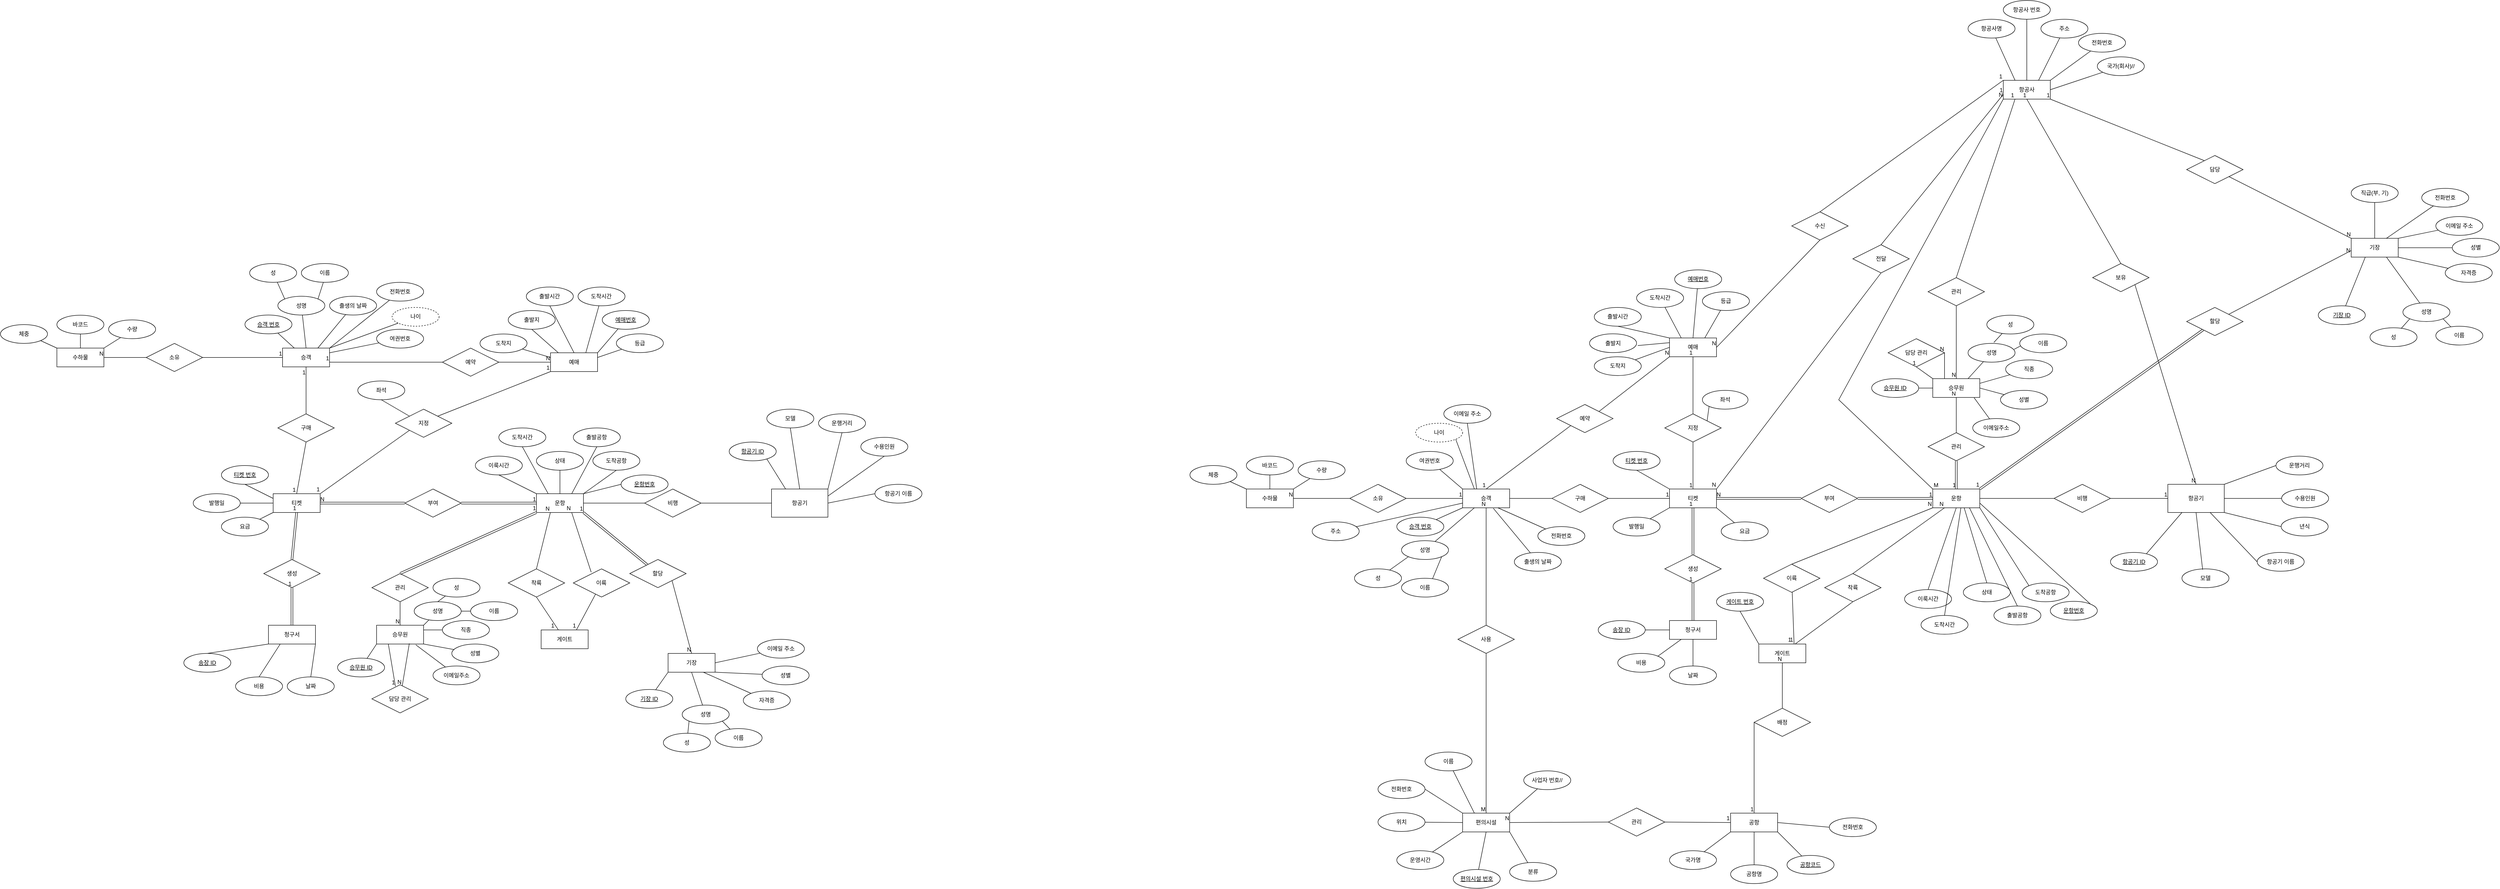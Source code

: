 <mxfile version="24.4.9" type="github">
  <diagram name="페이지-1" id="geKBbEWEFcXSWuYg8slL">
    <mxGraphModel dx="3011" dy="1800" grid="1" gridSize="10" guides="1" tooltips="1" connect="1" arrows="1" fold="1" page="1" pageScale="1" pageWidth="827" pageHeight="1169" math="0" shadow="0">
      <root>
        <mxCell id="0" />
        <mxCell id="1" parent="0" />
        <mxCell id="P_y4aerGXSMcK7ylAQnV-1" value="운항" style="whiteSpace=wrap;html=1;align=center;" parent="1" vertex="1">
          <mxGeometry x="-40" y="440" width="100" height="40" as="geometry" />
        </mxCell>
        <mxCell id="P_y4aerGXSMcK7ylAQnV-2" value="" style="endArrow=none;html=1;rounded=0;entryX=0;entryY=0;entryDx=0;entryDy=0;exitX=0.5;exitY=1;exitDx=0;exitDy=0;" parent="1" source="P_y4aerGXSMcK7ylAQnV-4" target="P_y4aerGXSMcK7ylAQnV-1" edge="1">
          <mxGeometry relative="1" as="geometry">
            <mxPoint x="-120" y="350" as="sourcePoint" />
            <mxPoint x="10" y="430" as="targetPoint" />
          </mxGeometry>
        </mxCell>
        <mxCell id="P_y4aerGXSMcK7ylAQnV-4" value="이룩시간" style="ellipse;whiteSpace=wrap;html=1;align=center;" parent="1" vertex="1">
          <mxGeometry x="-170" y="360" width="100" height="40" as="geometry" />
        </mxCell>
        <mxCell id="P_y4aerGXSMcK7ylAQnV-5" value="" style="endArrow=none;html=1;rounded=0;entryX=0.25;entryY=0;entryDx=0;entryDy=0;exitX=0.5;exitY=1;exitDx=0;exitDy=0;" parent="1" source="P_y4aerGXSMcK7ylAQnV-6" target="P_y4aerGXSMcK7ylAQnV-1" edge="1">
          <mxGeometry relative="1" as="geometry">
            <mxPoint x="-60" y="270" as="sourcePoint" />
            <mxPoint x="90" y="410" as="targetPoint" />
          </mxGeometry>
        </mxCell>
        <mxCell id="P_y4aerGXSMcK7ylAQnV-6" value="도착시간" style="ellipse;whiteSpace=wrap;html=1;align=center;" parent="1" vertex="1">
          <mxGeometry x="-120" y="300" width="100" height="40" as="geometry" />
        </mxCell>
        <mxCell id="P_y4aerGXSMcK7ylAQnV-7" value="" style="endArrow=none;html=1;rounded=0;entryX=0.5;entryY=0;entryDx=0;entryDy=0;exitX=0.5;exitY=1;exitDx=0;exitDy=0;" parent="1" source="P_y4aerGXSMcK7ylAQnV-8" target="P_y4aerGXSMcK7ylAQnV-1" edge="1">
          <mxGeometry relative="1" as="geometry">
            <mxPoint x="20" y="340" as="sourcePoint" />
            <mxPoint x="100" y="430" as="targetPoint" />
          </mxGeometry>
        </mxCell>
        <mxCell id="P_y4aerGXSMcK7ylAQnV-8" value="상태" style="ellipse;whiteSpace=wrap;html=1;align=center;" parent="1" vertex="1">
          <mxGeometry x="-40" y="350" width="100" height="40" as="geometry" />
        </mxCell>
        <mxCell id="P_y4aerGXSMcK7ylAQnV-9" value="" style="endArrow=none;html=1;rounded=0;entryX=0.75;entryY=0;entryDx=0;entryDy=0;exitX=0.5;exitY=1;exitDx=0;exitDy=0;" parent="1" source="P_y4aerGXSMcK7ylAQnV-10" target="P_y4aerGXSMcK7ylAQnV-1" edge="1">
          <mxGeometry relative="1" as="geometry">
            <mxPoint x="120" y="310" as="sourcePoint" />
            <mxPoint x="35" y="420" as="targetPoint" />
          </mxGeometry>
        </mxCell>
        <mxCell id="P_y4aerGXSMcK7ylAQnV-10" value="출발공항" style="ellipse;whiteSpace=wrap;html=1;align=center;" parent="1" vertex="1">
          <mxGeometry x="38.45" y="300" width="100" height="40" as="geometry" />
        </mxCell>
        <mxCell id="P_y4aerGXSMcK7ylAQnV-11" value="" style="endArrow=none;html=1;rounded=0;entryX=1;entryY=0;entryDx=0;entryDy=0;exitX=0.5;exitY=1;exitDx=0;exitDy=0;" parent="1" source="P_y4aerGXSMcK7ylAQnV-12" target="P_y4aerGXSMcK7ylAQnV-1" edge="1">
          <mxGeometry relative="1" as="geometry">
            <mxPoint x="185" y="370" as="sourcePoint" />
            <mxPoint x="70" y="480" as="targetPoint" />
          </mxGeometry>
        </mxCell>
        <mxCell id="P_y4aerGXSMcK7ylAQnV-12" value="도착공항" style="ellipse;whiteSpace=wrap;html=1;align=center;" parent="1" vertex="1">
          <mxGeometry x="80" y="350" width="100" height="40" as="geometry" />
        </mxCell>
        <mxCell id="P_y4aerGXSMcK7ylAQnV-13" value="" style="endArrow=none;html=1;rounded=0;entryX=1;entryY=0;entryDx=0;entryDy=0;exitX=0;exitY=0.5;exitDx=0;exitDy=0;" parent="1" source="P_y4aerGXSMcK7ylAQnV-138" target="P_y4aerGXSMcK7ylAQnV-1" edge="1">
          <mxGeometry relative="1" as="geometry">
            <mxPoint x="180" y="380" as="sourcePoint" />
            <mxPoint x="140" y="520" as="targetPoint" />
          </mxGeometry>
        </mxCell>
        <mxCell id="P_y4aerGXSMcK7ylAQnV-20" value="" style="endArrow=none;html=1;rounded=0;entryX=0;entryY=0.5;entryDx=0;entryDy=0;exitX=1;exitY=0.5;exitDx=0;exitDy=0;" parent="1" source="P_y4aerGXSMcK7ylAQnV-1" target="P_y4aerGXSMcK7ylAQnV-73" edge="1">
          <mxGeometry relative="1" as="geometry">
            <mxPoint x="60" y="460" as="sourcePoint" />
            <mxPoint x="220" y="460" as="targetPoint" />
          </mxGeometry>
        </mxCell>
        <mxCell id="P_y4aerGXSMcK7ylAQnV-21" value="항공기" style="whiteSpace=wrap;html=1;" parent="1" vertex="1">
          <mxGeometry x="460" y="430" width="120" height="60" as="geometry" />
        </mxCell>
        <mxCell id="P_y4aerGXSMcK7ylAQnV-23" value="" style="endArrow=none;html=1;rounded=0;entryX=0;entryY=0.5;entryDx=0;entryDy=0;exitX=1;exitY=0.5;exitDx=0;exitDy=0;" parent="1" source="P_y4aerGXSMcK7ylAQnV-73" target="P_y4aerGXSMcK7ylAQnV-21" edge="1">
          <mxGeometry relative="1" as="geometry">
            <mxPoint x="300" y="460" as="sourcePoint" />
            <mxPoint x="460" y="459.58" as="targetPoint" />
          </mxGeometry>
        </mxCell>
        <mxCell id="P_y4aerGXSMcK7ylAQnV-24" value="" style="endArrow=none;html=1;rounded=0;entryX=0.25;entryY=0;entryDx=0;entryDy=0;exitX=0.5;exitY=1;exitDx=0;exitDy=0;" parent="1" target="P_y4aerGXSMcK7ylAQnV-21" edge="1">
          <mxGeometry relative="1" as="geometry">
            <mxPoint x="440" y="350" as="sourcePoint" />
            <mxPoint x="540" y="390" as="targetPoint" />
          </mxGeometry>
        </mxCell>
        <mxCell id="P_y4aerGXSMcK7ylAQnV-26" value="모델" style="ellipse;whiteSpace=wrap;html=1;align=center;" parent="1" vertex="1">
          <mxGeometry x="450" y="260" width="100" height="40" as="geometry" />
        </mxCell>
        <mxCell id="P_y4aerGXSMcK7ylAQnV-27" value="" style="endArrow=none;html=1;rounded=0;entryX=0.5;entryY=0;entryDx=0;entryDy=0;exitX=0.5;exitY=1;exitDx=0;exitDy=0;" parent="1" source="P_y4aerGXSMcK7ylAQnV-26" target="P_y4aerGXSMcK7ylAQnV-21" edge="1">
          <mxGeometry relative="1" as="geometry">
            <mxPoint x="440" y="350" as="sourcePoint" />
            <mxPoint x="500" y="440" as="targetPoint" />
          </mxGeometry>
        </mxCell>
        <mxCell id="P_y4aerGXSMcK7ylAQnV-28" value="" style="endArrow=none;html=1;rounded=0;entryX=1;entryY=0;entryDx=0;entryDy=0;exitX=0.5;exitY=1;exitDx=0;exitDy=0;" parent="1" source="P_y4aerGXSMcK7ylAQnV-31" target="P_y4aerGXSMcK7ylAQnV-21" edge="1">
          <mxGeometry relative="1" as="geometry">
            <mxPoint x="630" y="360" as="sourcePoint" />
            <mxPoint x="510" y="450" as="targetPoint" />
          </mxGeometry>
        </mxCell>
        <mxCell id="P_y4aerGXSMcK7ylAQnV-31" value="운행거리" style="ellipse;whiteSpace=wrap;html=1;align=center;" parent="1" vertex="1">
          <mxGeometry x="560" y="270" width="100" height="40" as="geometry" />
        </mxCell>
        <mxCell id="P_y4aerGXSMcK7ylAQnV-32" value="" style="endArrow=none;html=1;rounded=0;entryX=1;entryY=0.25;entryDx=0;entryDy=0;exitX=0.5;exitY=1;exitDx=0;exitDy=0;" parent="1" source="P_y4aerGXSMcK7ylAQnV-33" target="P_y4aerGXSMcK7ylAQnV-21" edge="1">
          <mxGeometry relative="1" as="geometry">
            <mxPoint x="700" y="360" as="sourcePoint" />
            <mxPoint x="520" y="460" as="targetPoint" />
          </mxGeometry>
        </mxCell>
        <mxCell id="P_y4aerGXSMcK7ylAQnV-33" value="수용인원" style="ellipse;whiteSpace=wrap;html=1;align=center;" parent="1" vertex="1">
          <mxGeometry x="650" y="320" width="100" height="40" as="geometry" />
        </mxCell>
        <mxCell id="P_y4aerGXSMcK7ylAQnV-34" value="" style="endArrow=none;html=1;rounded=0;entryX=1;entryY=0.5;entryDx=0;entryDy=0;exitX=0;exitY=0.5;exitDx=0;exitDy=0;" parent="1" source="P_y4aerGXSMcK7ylAQnV-35" target="P_y4aerGXSMcK7ylAQnV-21" edge="1">
          <mxGeometry relative="1" as="geometry">
            <mxPoint x="680" y="440" as="sourcePoint" />
            <mxPoint x="530" y="470" as="targetPoint" />
          </mxGeometry>
        </mxCell>
        <mxCell id="P_y4aerGXSMcK7ylAQnV-35" value="항공기 이름" style="ellipse;whiteSpace=wrap;html=1;align=center;" parent="1" vertex="1">
          <mxGeometry x="680" y="420" width="100" height="40" as="geometry" />
        </mxCell>
        <mxCell id="P_y4aerGXSMcK7ylAQnV-39" value="" style="shape=link;html=1;rounded=0;entryX=1;entryY=1;entryDx=0;entryDy=0;" parent="1" source="P_y4aerGXSMcK7ylAQnV-72" target="P_y4aerGXSMcK7ylAQnV-1" edge="1">
          <mxGeometry relative="1" as="geometry">
            <mxPoint x="190" y="590" as="sourcePoint" />
            <mxPoint x="250" y="550" as="targetPoint" />
          </mxGeometry>
        </mxCell>
        <mxCell id="P_y4aerGXSMcK7ylAQnV-40" value="1" style="resizable=0;html=1;whiteSpace=wrap;align=right;verticalAlign=bottom;" parent="P_y4aerGXSMcK7ylAQnV-39" connectable="0" vertex="1">
          <mxGeometry x="1" relative="1" as="geometry" />
        </mxCell>
        <mxCell id="P_y4aerGXSMcK7ylAQnV-44" value="" style="endArrow=none;html=1;rounded=0;exitX=1;exitY=1;exitDx=0;exitDy=0;entryX=0.5;entryY=0;entryDx=0;entryDy=0;" parent="1" source="P_y4aerGXSMcK7ylAQnV-72" target="P_y4aerGXSMcK7ylAQnV-46" edge="1">
          <mxGeometry relative="1" as="geometry">
            <mxPoint x="230" y="630" as="sourcePoint" />
            <mxPoint x="280" y="770" as="targetPoint" />
          </mxGeometry>
        </mxCell>
        <mxCell id="P_y4aerGXSMcK7ylAQnV-45" value="N" style="resizable=0;html=1;whiteSpace=wrap;align=right;verticalAlign=bottom;" parent="P_y4aerGXSMcK7ylAQnV-44" connectable="0" vertex="1">
          <mxGeometry x="1" relative="1" as="geometry">
            <mxPoint as="offset" />
          </mxGeometry>
        </mxCell>
        <mxCell id="P_y4aerGXSMcK7ylAQnV-46" value="기장" style="whiteSpace=wrap;html=1;align=center;" parent="1" vertex="1">
          <mxGeometry x="240" y="780" width="100" height="40" as="geometry" />
        </mxCell>
        <mxCell id="P_y4aerGXSMcK7ylAQnV-48" value="" style="endArrow=none;html=1;rounded=0;exitX=1;exitY=0.5;exitDx=0;exitDy=0;" parent="1" source="P_y4aerGXSMcK7ylAQnV-46" target="P_y4aerGXSMcK7ylAQnV-49" edge="1">
          <mxGeometry relative="1" as="geometry">
            <mxPoint x="390" y="840" as="sourcePoint" />
            <mxPoint x="450" y="770" as="targetPoint" />
          </mxGeometry>
        </mxCell>
        <mxCell id="P_y4aerGXSMcK7ylAQnV-49" value="이메일 주소" style="ellipse;whiteSpace=wrap;html=1;align=center;" parent="1" vertex="1">
          <mxGeometry x="430" y="750" width="100" height="40" as="geometry" />
        </mxCell>
        <mxCell id="P_y4aerGXSMcK7ylAQnV-50" value="" style="endArrow=none;html=1;rounded=0;exitX=1;exitY=1;exitDx=0;exitDy=0;" parent="1" source="P_y4aerGXSMcK7ylAQnV-46" target="P_y4aerGXSMcK7ylAQnV-53" edge="1">
          <mxGeometry relative="1" as="geometry">
            <mxPoint x="350" y="810" as="sourcePoint" />
            <mxPoint x="440.68" y="826.712" as="targetPoint" />
          </mxGeometry>
        </mxCell>
        <mxCell id="P_y4aerGXSMcK7ylAQnV-52" value="" style="endArrow=none;html=1;rounded=0;exitX=0.75;exitY=1;exitDx=0;exitDy=0;" parent="1" source="P_y4aerGXSMcK7ylAQnV-46" target="P_y4aerGXSMcK7ylAQnV-55" edge="1">
          <mxGeometry relative="1" as="geometry">
            <mxPoint x="360" y="820" as="sourcePoint" />
            <mxPoint x="410" y="860" as="targetPoint" />
          </mxGeometry>
        </mxCell>
        <mxCell id="P_y4aerGXSMcK7ylAQnV-53" value="성별" style="ellipse;whiteSpace=wrap;html=1;align=center;" parent="1" vertex="1">
          <mxGeometry x="440.0" y="806.712" width="100" height="40" as="geometry" />
        </mxCell>
        <mxCell id="P_y4aerGXSMcK7ylAQnV-55" value="자격증" style="ellipse;whiteSpace=wrap;html=1;align=center;" parent="1" vertex="1">
          <mxGeometry x="400" y="860" width="100" height="40" as="geometry" />
        </mxCell>
        <mxCell id="P_y4aerGXSMcK7ylAQnV-56" value="" style="endArrow=none;html=1;rounded=0;exitX=0.5;exitY=1;exitDx=0;exitDy=0;" parent="1" source="P_y4aerGXSMcK7ylAQnV-46" target="P_y4aerGXSMcK7ylAQnV-57" edge="1">
          <mxGeometry relative="1" as="geometry">
            <mxPoint x="370" y="830" as="sourcePoint" />
            <mxPoint x="320" y="910" as="targetPoint" />
          </mxGeometry>
        </mxCell>
        <mxCell id="P_y4aerGXSMcK7ylAQnV-57" value="성명" style="ellipse;whiteSpace=wrap;html=1;align=center;" parent="1" vertex="1">
          <mxGeometry x="270" y="890" width="100" height="40" as="geometry" />
        </mxCell>
        <mxCell id="P_y4aerGXSMcK7ylAQnV-58" value="" style="endArrow=none;html=1;rounded=0;exitX=0;exitY=1;exitDx=0;exitDy=0;" parent="1" source="P_y4aerGXSMcK7ylAQnV-57" target="P_y4aerGXSMcK7ylAQnV-59" edge="1">
          <mxGeometry relative="1" as="geometry">
            <mxPoint x="380" y="840" as="sourcePoint" />
            <mxPoint x="280" y="970" as="targetPoint" />
          </mxGeometry>
        </mxCell>
        <mxCell id="P_y4aerGXSMcK7ylAQnV-59" value="성" style="ellipse;whiteSpace=wrap;html=1;align=center;" parent="1" vertex="1">
          <mxGeometry x="230" y="950" width="100" height="40" as="geometry" />
        </mxCell>
        <mxCell id="P_y4aerGXSMcK7ylAQnV-60" value="" style="endArrow=none;html=1;rounded=0;exitX=1;exitY=1;exitDx=0;exitDy=0;" parent="1" source="P_y4aerGXSMcK7ylAQnV-57" target="P_y4aerGXSMcK7ylAQnV-61" edge="1">
          <mxGeometry relative="1" as="geometry">
            <mxPoint x="390" y="850" as="sourcePoint" />
            <mxPoint x="390" y="960" as="targetPoint" />
          </mxGeometry>
        </mxCell>
        <mxCell id="P_y4aerGXSMcK7ylAQnV-61" value="이름" style="ellipse;whiteSpace=wrap;html=1;align=center;" parent="1" vertex="1">
          <mxGeometry x="340" y="940" width="100" height="40" as="geometry" />
        </mxCell>
        <mxCell id="P_y4aerGXSMcK7ylAQnV-62" value="" style="endArrow=none;html=1;rounded=0;exitX=0;exitY=1;exitDx=0;exitDy=0;" parent="1" source="P_y4aerGXSMcK7ylAQnV-46" target="P_y4aerGXSMcK7ylAQnV-136" edge="1">
          <mxGeometry relative="1" as="geometry">
            <mxPoint x="400" y="860" as="sourcePoint" />
            <mxPoint x="226.8" y="850.569" as="targetPoint" />
          </mxGeometry>
        </mxCell>
        <mxCell id="P_y4aerGXSMcK7ylAQnV-66" value="" style="endArrow=none;html=1;rounded=0;entryX=0.296;entryY=1.007;entryDx=0;entryDy=0;entryPerimeter=0;exitX=0.5;exitY=0;exitDx=0;exitDy=0;" parent="1" source="P_y4aerGXSMcK7ylAQnV-71" target="P_y4aerGXSMcK7ylAQnV-1" edge="1">
          <mxGeometry relative="1" as="geometry">
            <mxPoint x="-40" y="600" as="sourcePoint" />
            <mxPoint x="120" y="600" as="targetPoint" />
          </mxGeometry>
        </mxCell>
        <mxCell id="P_y4aerGXSMcK7ylAQnV-67" value="N" style="resizable=0;html=1;whiteSpace=wrap;align=right;verticalAlign=bottom;" parent="P_y4aerGXSMcK7ylAQnV-66" connectable="0" vertex="1">
          <mxGeometry x="1" relative="1" as="geometry" />
        </mxCell>
        <mxCell id="P_y4aerGXSMcK7ylAQnV-68" value="" style="endArrow=none;html=1;rounded=0;entryX=0.75;entryY=1;entryDx=0;entryDy=0;exitX=0.317;exitY=0.12;exitDx=0;exitDy=0;exitPerimeter=0;" parent="1" source="P_y4aerGXSMcK7ylAQnV-76" target="P_y4aerGXSMcK7ylAQnV-1" edge="1">
          <mxGeometry relative="1" as="geometry">
            <mxPoint x="70" y="600" as="sourcePoint" />
            <mxPoint y="490" as="targetPoint" />
          </mxGeometry>
        </mxCell>
        <mxCell id="P_y4aerGXSMcK7ylAQnV-69" value="N" style="resizable=0;html=1;whiteSpace=wrap;align=right;verticalAlign=bottom;" parent="P_y4aerGXSMcK7ylAQnV-68" connectable="0" vertex="1">
          <mxGeometry x="1" relative="1" as="geometry" />
        </mxCell>
        <mxCell id="P_y4aerGXSMcK7ylAQnV-71" value="착륙" style="shape=rhombus;perimeter=rhombusPerimeter;whiteSpace=wrap;html=1;align=center;" parent="1" vertex="1">
          <mxGeometry x="-100" y="600" width="120" height="60" as="geometry" />
        </mxCell>
        <mxCell id="P_y4aerGXSMcK7ylAQnV-72" value="할당" style="shape=rhombus;perimeter=rhombusPerimeter;whiteSpace=wrap;html=1;align=center;" parent="1" vertex="1">
          <mxGeometry x="158.45" y="580" width="120" height="60" as="geometry" />
        </mxCell>
        <mxCell id="P_y4aerGXSMcK7ylAQnV-73" value="비행" style="shape=rhombus;perimeter=rhombusPerimeter;whiteSpace=wrap;html=1;align=center;" parent="1" vertex="1">
          <mxGeometry x="190" y="430" width="120" height="60" as="geometry" />
        </mxCell>
        <mxCell id="P_y4aerGXSMcK7ylAQnV-76" value="이륙" style="shape=rhombus;perimeter=rhombusPerimeter;whiteSpace=wrap;html=1;align=center;" parent="1" vertex="1">
          <mxGeometry x="38.45" y="600" width="120" height="60" as="geometry" />
        </mxCell>
        <mxCell id="P_y4aerGXSMcK7ylAQnV-77" value="" style="endArrow=none;html=1;rounded=0;exitX=0.5;exitY=1;exitDx=0;exitDy=0;" parent="1" source="P_y4aerGXSMcK7ylAQnV-71" target="P_y4aerGXSMcK7ylAQnV-79" edge="1">
          <mxGeometry relative="1" as="geometry">
            <mxPoint x="10" y="680" as="sourcePoint" />
            <mxPoint x="-10" y="750" as="targetPoint" />
          </mxGeometry>
        </mxCell>
        <mxCell id="P_y4aerGXSMcK7ylAQnV-78" value="1" style="resizable=0;html=1;whiteSpace=wrap;align=right;verticalAlign=bottom;" parent="P_y4aerGXSMcK7ylAQnV-77" connectable="0" vertex="1">
          <mxGeometry x="1" relative="1" as="geometry">
            <mxPoint x="-7" as="offset" />
          </mxGeometry>
        </mxCell>
        <mxCell id="P_y4aerGXSMcK7ylAQnV-79" value="게이트" style="whiteSpace=wrap;html=1;align=center;" parent="1" vertex="1">
          <mxGeometry x="-30" y="730" width="100" height="40" as="geometry" />
        </mxCell>
        <mxCell id="P_y4aerGXSMcK7ylAQnV-80" value="" style="endArrow=none;html=1;rounded=0;entryX=0.75;entryY=0;entryDx=0;entryDy=0;" parent="1" source="P_y4aerGXSMcK7ylAQnV-76" target="P_y4aerGXSMcK7ylAQnV-79" edge="1">
          <mxGeometry relative="1" as="geometry">
            <mxPoint x="10" y="680" as="sourcePoint" />
            <mxPoint x="170" y="680" as="targetPoint" />
          </mxGeometry>
        </mxCell>
        <mxCell id="P_y4aerGXSMcK7ylAQnV-81" value="1" style="resizable=0;html=1;whiteSpace=wrap;align=right;verticalAlign=bottom;" parent="P_y4aerGXSMcK7ylAQnV-80" connectable="0" vertex="1">
          <mxGeometry x="1" relative="1" as="geometry" />
        </mxCell>
        <mxCell id="P_y4aerGXSMcK7ylAQnV-90" value="관리" style="shape=rhombus;perimeter=rhombusPerimeter;whiteSpace=wrap;html=1;align=center;" parent="1" vertex="1">
          <mxGeometry x="-390" y="610" width="120" height="60" as="geometry" />
        </mxCell>
        <mxCell id="P_y4aerGXSMcK7ylAQnV-91" value="" style="shape=link;html=1;rounded=0;exitX=0.5;exitY=0;exitDx=0;exitDy=0;entryX=0;entryY=1;entryDx=0;entryDy=0;" parent="1" source="P_y4aerGXSMcK7ylAQnV-90" target="P_y4aerGXSMcK7ylAQnV-1" edge="1">
          <mxGeometry relative="1" as="geometry">
            <mxPoint x="-140" y="640" as="sourcePoint" />
            <mxPoint x="20" y="640" as="targetPoint" />
          </mxGeometry>
        </mxCell>
        <mxCell id="P_y4aerGXSMcK7ylAQnV-92" value="1" style="resizable=0;html=1;whiteSpace=wrap;align=right;verticalAlign=bottom;" parent="P_y4aerGXSMcK7ylAQnV-91" connectable="0" vertex="1">
          <mxGeometry x="1" relative="1" as="geometry" />
        </mxCell>
        <mxCell id="P_y4aerGXSMcK7ylAQnV-93" value="" style="shape=link;html=1;rounded=0;entryX=0;entryY=0.5;entryDx=0;entryDy=0;exitX=1;exitY=0.5;exitDx=0;exitDy=0;" parent="1" source="P_y4aerGXSMcK7ylAQnV-118" target="P_y4aerGXSMcK7ylAQnV-1" edge="1">
          <mxGeometry relative="1" as="geometry">
            <mxPoint x="-200" y="460" as="sourcePoint" />
            <mxPoint x="-30" y="490" as="targetPoint" />
          </mxGeometry>
        </mxCell>
        <mxCell id="P_y4aerGXSMcK7ylAQnV-94" value="1" style="resizable=0;html=1;whiteSpace=wrap;align=right;verticalAlign=bottom;" parent="P_y4aerGXSMcK7ylAQnV-93" connectable="0" vertex="1">
          <mxGeometry x="1" relative="1" as="geometry" />
        </mxCell>
        <mxCell id="P_y4aerGXSMcK7ylAQnV-95" value="" style="endArrow=none;html=1;rounded=0;exitX=0.5;exitY=1;exitDx=0;exitDy=0;" parent="1" source="P_y4aerGXSMcK7ylAQnV-90" target="P_y4aerGXSMcK7ylAQnV-97" edge="1">
          <mxGeometry relative="1" as="geometry">
            <mxPoint x="-330" y="670" as="sourcePoint" />
            <mxPoint x="-330" y="740" as="targetPoint" />
          </mxGeometry>
        </mxCell>
        <mxCell id="P_y4aerGXSMcK7ylAQnV-96" value="N" style="resizable=0;html=1;whiteSpace=wrap;align=right;verticalAlign=bottom;" parent="P_y4aerGXSMcK7ylAQnV-95" connectable="0" vertex="1">
          <mxGeometry x="1" relative="1" as="geometry" />
        </mxCell>
        <mxCell id="P_y4aerGXSMcK7ylAQnV-97" value="승무원" style="whiteSpace=wrap;html=1;align=center;" parent="1" vertex="1">
          <mxGeometry x="-380" y="720" width="100" height="40" as="geometry" />
        </mxCell>
        <mxCell id="P_y4aerGXSMcK7ylAQnV-98" value="" style="endArrow=none;html=1;rounded=0;exitX=1;exitY=0;exitDx=0;exitDy=0;" parent="1" source="P_y4aerGXSMcK7ylAQnV-97" target="P_y4aerGXSMcK7ylAQnV-99" edge="1">
          <mxGeometry relative="1" as="geometry">
            <mxPoint x="-270" y="720" as="sourcePoint" />
            <mxPoint x="-250" y="690" as="targetPoint" />
          </mxGeometry>
        </mxCell>
        <mxCell id="P_y4aerGXSMcK7ylAQnV-99" value="성명" style="ellipse;whiteSpace=wrap;html=1;align=center;" parent="1" vertex="1">
          <mxGeometry x="-300" y="670" width="100" height="40" as="geometry" />
        </mxCell>
        <mxCell id="P_y4aerGXSMcK7ylAQnV-100" value="" style="endArrow=none;html=1;rounded=0;exitX=0.5;exitY=0;exitDx=0;exitDy=0;" parent="1" source="P_y4aerGXSMcK7ylAQnV-99" target="P_y4aerGXSMcK7ylAQnV-101" edge="1">
          <mxGeometry relative="1" as="geometry">
            <mxPoint x="-310" y="770" as="sourcePoint" />
            <mxPoint x="-220" y="640" as="targetPoint" />
          </mxGeometry>
        </mxCell>
        <mxCell id="P_y4aerGXSMcK7ylAQnV-101" value="성" style="ellipse;whiteSpace=wrap;html=1;align=center;" parent="1" vertex="1">
          <mxGeometry x="-260" y="620" width="100" height="40" as="geometry" />
        </mxCell>
        <mxCell id="P_y4aerGXSMcK7ylAQnV-102" value="" style="endArrow=none;html=1;rounded=0;exitX=1;exitY=0.5;exitDx=0;exitDy=0;" parent="1" source="P_y4aerGXSMcK7ylAQnV-99" target="P_y4aerGXSMcK7ylAQnV-103" edge="1">
          <mxGeometry relative="1" as="geometry">
            <mxPoint x="-300" y="780" as="sourcePoint" />
            <mxPoint x="-150" y="690" as="targetPoint" />
          </mxGeometry>
        </mxCell>
        <mxCell id="P_y4aerGXSMcK7ylAQnV-103" value="이름" style="ellipse;whiteSpace=wrap;html=1;align=center;" parent="1" vertex="1">
          <mxGeometry x="-180" y="670" width="100" height="40" as="geometry" />
        </mxCell>
        <mxCell id="P_y4aerGXSMcK7ylAQnV-104" value="" style="endArrow=none;html=1;rounded=0;exitX=1;exitY=0.25;exitDx=0;exitDy=0;" parent="1" source="P_y4aerGXSMcK7ylAQnV-97" target="P_y4aerGXSMcK7ylAQnV-105" edge="1">
          <mxGeometry relative="1" as="geometry">
            <mxPoint x="-290" y="790" as="sourcePoint" />
            <mxPoint x="-190" y="730" as="targetPoint" />
          </mxGeometry>
        </mxCell>
        <mxCell id="P_y4aerGXSMcK7ylAQnV-105" value="직종" style="ellipse;whiteSpace=wrap;html=1;align=center;" parent="1" vertex="1">
          <mxGeometry x="-240" y="710" width="100" height="40" as="geometry" />
        </mxCell>
        <mxCell id="P_y4aerGXSMcK7ylAQnV-106" value="" style="endArrow=none;html=1;rounded=0;exitX=1;exitY=1;exitDx=0;exitDy=0;" parent="1" source="P_y4aerGXSMcK7ylAQnV-97" target="P_y4aerGXSMcK7ylAQnV-107" edge="1">
          <mxGeometry relative="1" as="geometry">
            <mxPoint x="-280" y="800" as="sourcePoint" />
            <mxPoint x="-200" y="770" as="targetPoint" />
          </mxGeometry>
        </mxCell>
        <mxCell id="P_y4aerGXSMcK7ylAQnV-107" value="성별" style="ellipse;whiteSpace=wrap;html=1;align=center;" parent="1" vertex="1">
          <mxGeometry x="-220" y="760" width="100" height="40" as="geometry" />
        </mxCell>
        <mxCell id="P_y4aerGXSMcK7ylAQnV-108" value="" style="endArrow=none;html=1;rounded=0;exitX=0.834;exitY=1.041;exitDx=0;exitDy=0;exitPerimeter=0;" parent="1" source="P_y4aerGXSMcK7ylAQnV-97" target="P_y4aerGXSMcK7ylAQnV-109" edge="1">
          <mxGeometry relative="1" as="geometry">
            <mxPoint x="-270" y="810" as="sourcePoint" />
            <mxPoint x="-210" y="820" as="targetPoint" />
          </mxGeometry>
        </mxCell>
        <mxCell id="P_y4aerGXSMcK7ylAQnV-109" value="이메일주소" style="ellipse;whiteSpace=wrap;html=1;align=center;" parent="1" vertex="1">
          <mxGeometry x="-260" y="806.71" width="100" height="40" as="geometry" />
        </mxCell>
        <mxCell id="P_y4aerGXSMcK7ylAQnV-110" value="" style="endArrow=none;html=1;rounded=0;exitX=0.696;exitY=0.972;exitDx=0;exitDy=0;exitPerimeter=0;" parent="1" source="P_y4aerGXSMcK7ylAQnV-97" target="P_y4aerGXSMcK7ylAQnV-115" edge="1">
          <mxGeometry relative="1" as="geometry">
            <mxPoint x="-310" y="840" as="sourcePoint" />
            <mxPoint x="-310" y="840" as="targetPoint" />
          </mxGeometry>
        </mxCell>
        <mxCell id="P_y4aerGXSMcK7ylAQnV-111" value="N" style="resizable=0;html=1;whiteSpace=wrap;align=right;verticalAlign=bottom;" parent="P_y4aerGXSMcK7ylAQnV-110" connectable="0" vertex="1">
          <mxGeometry x="1" relative="1" as="geometry" />
        </mxCell>
        <mxCell id="P_y4aerGXSMcK7ylAQnV-112" value="" style="endArrow=none;html=1;rounded=0;exitX=0.25;exitY=1;exitDx=0;exitDy=0;entryX=0.417;entryY=0.055;entryDx=0;entryDy=0;entryPerimeter=0;" parent="1" source="P_y4aerGXSMcK7ylAQnV-97" target="P_y4aerGXSMcK7ylAQnV-115" edge="1">
          <mxGeometry relative="1" as="geometry">
            <mxPoint x="-390" y="830" as="sourcePoint" />
            <mxPoint x="-350" y="840" as="targetPoint" />
          </mxGeometry>
        </mxCell>
        <mxCell id="P_y4aerGXSMcK7ylAQnV-113" value="1" style="resizable=0;html=1;whiteSpace=wrap;align=right;verticalAlign=bottom;" parent="P_y4aerGXSMcK7ylAQnV-112" connectable="0" vertex="1">
          <mxGeometry x="1" relative="1" as="geometry" />
        </mxCell>
        <mxCell id="P_y4aerGXSMcK7ylAQnV-115" value="담당 관리" style="shape=rhombus;perimeter=rhombusPerimeter;whiteSpace=wrap;html=1;align=center;" parent="1" vertex="1">
          <mxGeometry x="-390" y="846.71" width="120" height="60" as="geometry" />
        </mxCell>
        <mxCell id="P_y4aerGXSMcK7ylAQnV-116" value="" style="endArrow=none;html=1;rounded=0;exitX=0;exitY=1;exitDx=0;exitDy=0;" parent="1" source="P_y4aerGXSMcK7ylAQnV-97" target="P_y4aerGXSMcK7ylAQnV-135" edge="1">
          <mxGeometry relative="1" as="geometry">
            <mxPoint x="-287" y="772" as="sourcePoint" />
            <mxPoint x="-395.436" y="780.867" as="targetPoint" />
          </mxGeometry>
        </mxCell>
        <mxCell id="P_y4aerGXSMcK7ylAQnV-118" value="부여" style="shape=rhombus;perimeter=rhombusPerimeter;whiteSpace=wrap;html=1;align=center;" parent="1" vertex="1">
          <mxGeometry x="-320" y="430" width="120" height="60" as="geometry" />
        </mxCell>
        <mxCell id="P_y4aerGXSMcK7ylAQnV-121" value="" style="shape=link;html=1;rounded=0;exitX=0;exitY=0.5;exitDx=0;exitDy=0;entryX=1;entryY=0.5;entryDx=0;entryDy=0;" parent="1" source="P_y4aerGXSMcK7ylAQnV-118" target="P_y4aerGXSMcK7ylAQnV-123" edge="1">
          <mxGeometry relative="1" as="geometry">
            <mxPoint x="-400" y="450" as="sourcePoint" />
            <mxPoint x="-490" y="460" as="targetPoint" />
          </mxGeometry>
        </mxCell>
        <mxCell id="P_y4aerGXSMcK7ylAQnV-122" value="N" style="resizable=0;html=1;whiteSpace=wrap;align=right;verticalAlign=bottom;" parent="P_y4aerGXSMcK7ylAQnV-121" connectable="0" vertex="1">
          <mxGeometry x="1" relative="1" as="geometry">
            <mxPoint x="10" as="offset" />
          </mxGeometry>
        </mxCell>
        <mxCell id="P_y4aerGXSMcK7ylAQnV-123" value="티켓" style="whiteSpace=wrap;html=1;align=center;" parent="1" vertex="1">
          <mxGeometry x="-600" y="440" width="100" height="40" as="geometry" />
        </mxCell>
        <mxCell id="P_y4aerGXSMcK7ylAQnV-124" value="" style="endArrow=none;html=1;rounded=0;exitX=0;exitY=0.25;exitDx=0;exitDy=0;entryX=0.5;entryY=1;entryDx=0;entryDy=0;" parent="1" source="P_y4aerGXSMcK7ylAQnV-123" target="P_y4aerGXSMcK7ylAQnV-132" edge="1">
          <mxGeometry relative="1" as="geometry">
            <mxPoint x="-690" y="400" as="sourcePoint" />
            <mxPoint x="-638.435" y="424.272" as="targetPoint" />
          </mxGeometry>
        </mxCell>
        <mxCell id="P_y4aerGXSMcK7ylAQnV-129" value="" style="endArrow=none;html=1;rounded=0;exitX=0;exitY=0.5;exitDx=0;exitDy=0;" parent="1" source="P_y4aerGXSMcK7ylAQnV-123" target="P_y4aerGXSMcK7ylAQnV-131" edge="1">
          <mxGeometry relative="1" as="geometry">
            <mxPoint x="-600" y="460" as="sourcePoint" />
            <mxPoint x="-680" y="460" as="targetPoint" />
          </mxGeometry>
        </mxCell>
        <mxCell id="P_y4aerGXSMcK7ylAQnV-131" value="발행일" style="ellipse;whiteSpace=wrap;html=1;align=center;" parent="1" vertex="1">
          <mxGeometry x="-770" y="440" width="100" height="40" as="geometry" />
        </mxCell>
        <mxCell id="P_y4aerGXSMcK7ylAQnV-132" value="티켓 번호" style="ellipse;whiteSpace=wrap;html=1;align=center;fontStyle=4;" parent="1" vertex="1">
          <mxGeometry x="-710" y="380" width="100" height="40" as="geometry" />
        </mxCell>
        <mxCell id="P_y4aerGXSMcK7ylAQnV-133" value="" style="endArrow=none;html=1;rounded=0;exitX=0;exitY=1;exitDx=0;exitDy=0;" parent="1" source="P_y4aerGXSMcK7ylAQnV-123" target="P_y4aerGXSMcK7ylAQnV-134" edge="1">
          <mxGeometry relative="1" as="geometry">
            <mxPoint x="-580" y="470" as="sourcePoint" />
            <mxPoint x="-660" y="510" as="targetPoint" />
          </mxGeometry>
        </mxCell>
        <mxCell id="P_y4aerGXSMcK7ylAQnV-134" value="요금" style="ellipse;whiteSpace=wrap;html=1;align=center;" parent="1" vertex="1">
          <mxGeometry x="-710" y="490" width="100" height="40" as="geometry" />
        </mxCell>
        <mxCell id="P_y4aerGXSMcK7ylAQnV-135" value="승무원 ID" style="ellipse;whiteSpace=wrap;html=1;align=center;fontStyle=4;" parent="1" vertex="1">
          <mxGeometry x="-462.996" y="789.997" width="100" height="40" as="geometry" />
        </mxCell>
        <mxCell id="P_y4aerGXSMcK7ylAQnV-136" value="기장 ID" style="ellipse;whiteSpace=wrap;html=1;align=center;fontStyle=4;" parent="1" vertex="1">
          <mxGeometry x="150.0" y="856.709" width="100" height="40" as="geometry" />
        </mxCell>
        <mxCell id="P_y4aerGXSMcK7ylAQnV-137" value="항공기 ID" style="ellipse;whiteSpace=wrap;html=1;align=center;fontStyle=4;" parent="1" vertex="1">
          <mxGeometry x="370" y="330" width="100" height="40" as="geometry" />
        </mxCell>
        <mxCell id="P_y4aerGXSMcK7ylAQnV-138" value="운항번호" style="ellipse;whiteSpace=wrap;html=1;align=center;fontStyle=4;" parent="1" vertex="1">
          <mxGeometry x="140" y="400" width="100" height="40" as="geometry" />
        </mxCell>
        <mxCell id="P_y4aerGXSMcK7ylAQnV-140" value="생성" style="shape=rhombus;perimeter=rhombusPerimeter;whiteSpace=wrap;html=1;align=center;" parent="1" vertex="1">
          <mxGeometry x="-620" y="580" width="120" height="60" as="geometry" />
        </mxCell>
        <mxCell id="P_y4aerGXSMcK7ylAQnV-141" value="" style="shape=link;html=1;rounded=0;entryX=0.5;entryY=1;entryDx=0;entryDy=0;exitX=0.5;exitY=0;exitDx=0;exitDy=0;" parent="1" source="P_y4aerGXSMcK7ylAQnV-140" target="P_y4aerGXSMcK7ylAQnV-123" edge="1">
          <mxGeometry relative="1" as="geometry">
            <mxPoint x="-580" y="570" as="sourcePoint" />
            <mxPoint x="-420" y="570" as="targetPoint" />
          </mxGeometry>
        </mxCell>
        <mxCell id="P_y4aerGXSMcK7ylAQnV-142" value="1" style="resizable=0;html=1;whiteSpace=wrap;align=right;verticalAlign=bottom;" parent="P_y4aerGXSMcK7ylAQnV-141" connectable="0" vertex="1">
          <mxGeometry x="1" relative="1" as="geometry" />
        </mxCell>
        <mxCell id="P_y4aerGXSMcK7ylAQnV-143" value="" style="shape=link;html=1;rounded=0;entryX=0.5;entryY=1;entryDx=0;entryDy=0;exitX=0.5;exitY=0;exitDx=0;exitDy=0;" parent="1" source="P_y4aerGXSMcK7ylAQnV-145" target="P_y4aerGXSMcK7ylAQnV-140" edge="1">
          <mxGeometry relative="1" as="geometry">
            <mxPoint x="-560" y="710" as="sourcePoint" />
            <mxPoint x="-540" y="490" as="targetPoint" />
          </mxGeometry>
        </mxCell>
        <mxCell id="P_y4aerGXSMcK7ylAQnV-144" value="1" style="resizable=0;html=1;whiteSpace=wrap;align=right;verticalAlign=bottom;" parent="P_y4aerGXSMcK7ylAQnV-143" connectable="0" vertex="1">
          <mxGeometry x="1" relative="1" as="geometry" />
        </mxCell>
        <mxCell id="P_y4aerGXSMcK7ylAQnV-145" value="청구서" style="whiteSpace=wrap;html=1;align=center;" parent="1" vertex="1">
          <mxGeometry x="-610" y="720" width="100" height="40" as="geometry" />
        </mxCell>
        <mxCell id="P_y4aerGXSMcK7ylAQnV-147" value="" style="endArrow=none;html=1;rounded=0;entryX=1;entryY=1;entryDx=0;entryDy=0;exitX=0.5;exitY=0;exitDx=0;exitDy=0;" parent="1" source="P_y4aerGXSMcK7ylAQnV-148" target="P_y4aerGXSMcK7ylAQnV-145" edge="1">
          <mxGeometry relative="1" as="geometry">
            <mxPoint x="-510" y="820" as="sourcePoint" />
            <mxPoint x="-420" y="720" as="targetPoint" />
          </mxGeometry>
        </mxCell>
        <mxCell id="P_y4aerGXSMcK7ylAQnV-148" value="날짜" style="ellipse;whiteSpace=wrap;html=1;align=center;" parent="1" vertex="1">
          <mxGeometry x="-570" y="830" width="100" height="40" as="geometry" />
        </mxCell>
        <mxCell id="P_y4aerGXSMcK7ylAQnV-149" value="" style="endArrow=none;html=1;rounded=0;entryX=0.25;entryY=1;entryDx=0;entryDy=0;exitX=0.5;exitY=0;exitDx=0;exitDy=0;" parent="1" source="P_y4aerGXSMcK7ylAQnV-150" target="P_y4aerGXSMcK7ylAQnV-145" edge="1">
          <mxGeometry relative="1" as="geometry">
            <mxPoint x="-620" y="820" as="sourcePoint" />
            <mxPoint x="-620" y="760" as="targetPoint" />
          </mxGeometry>
        </mxCell>
        <mxCell id="P_y4aerGXSMcK7ylAQnV-150" value="비용" style="ellipse;whiteSpace=wrap;html=1;align=center;" parent="1" vertex="1">
          <mxGeometry x="-680" y="830" width="100" height="40" as="geometry" />
        </mxCell>
        <mxCell id="P_y4aerGXSMcK7ylAQnV-151" value="" style="endArrow=none;html=1;rounded=0;entryX=0;entryY=1;entryDx=0;entryDy=0;exitX=0.5;exitY=0;exitDx=0;exitDy=0;" parent="1" source="P_y4aerGXSMcK7ylAQnV-153" target="P_y4aerGXSMcK7ylAQnV-145" edge="1">
          <mxGeometry relative="1" as="geometry">
            <mxPoint x="-730" y="765" as="sourcePoint" />
            <mxPoint x="-720" y="695" as="targetPoint" />
          </mxGeometry>
        </mxCell>
        <mxCell id="P_y4aerGXSMcK7ylAQnV-153" value="송장 ID" style="ellipse;whiteSpace=wrap;html=1;align=center;fontStyle=4;" parent="1" vertex="1">
          <mxGeometry x="-790" y="780" width="100" height="40" as="geometry" />
        </mxCell>
        <mxCell id="P_y4aerGXSMcK7ylAQnV-154" value="" style="endArrow=none;html=1;rounded=0;entryX=0.5;entryY=0;entryDx=0;entryDy=0;exitX=0.5;exitY=1;exitDx=0;exitDy=0;" parent="1" source="P_y4aerGXSMcK7ylAQnV-156" target="P_y4aerGXSMcK7ylAQnV-123" edge="1">
          <mxGeometry relative="1" as="geometry">
            <mxPoint x="-540" y="330" as="sourcePoint" />
            <mxPoint x="-350" y="350" as="targetPoint" />
          </mxGeometry>
        </mxCell>
        <mxCell id="P_y4aerGXSMcK7ylAQnV-155" value="1" style="resizable=0;html=1;whiteSpace=wrap;align=right;verticalAlign=bottom;" parent="P_y4aerGXSMcK7ylAQnV-154" connectable="0" vertex="1">
          <mxGeometry x="1" relative="1" as="geometry" />
        </mxCell>
        <mxCell id="P_y4aerGXSMcK7ylAQnV-156" value="구매" style="shape=rhombus;perimeter=rhombusPerimeter;whiteSpace=wrap;html=1;align=center;" parent="1" vertex="1">
          <mxGeometry x="-590" y="270" width="120" height="60" as="geometry" />
        </mxCell>
        <mxCell id="P_y4aerGXSMcK7ylAQnV-157" value="" style="endArrow=none;html=1;rounded=0;exitX=0.5;exitY=0;exitDx=0;exitDy=0;" parent="1" source="P_y4aerGXSMcK7ylAQnV-156" target="P_y4aerGXSMcK7ylAQnV-159" edge="1">
          <mxGeometry relative="1" as="geometry">
            <mxPoint x="-480" y="300" as="sourcePoint" />
            <mxPoint x="-530" y="180" as="targetPoint" />
          </mxGeometry>
        </mxCell>
        <mxCell id="P_y4aerGXSMcK7ylAQnV-158" value="1" style="resizable=0;html=1;whiteSpace=wrap;align=right;verticalAlign=bottom;direction=south;" parent="P_y4aerGXSMcK7ylAQnV-157" connectable="0" vertex="1">
          <mxGeometry x="1" relative="1" as="geometry">
            <mxPoint y="20" as="offset" />
          </mxGeometry>
        </mxCell>
        <mxCell id="P_y4aerGXSMcK7ylAQnV-159" value="승객" style="whiteSpace=wrap;html=1;align=center;" parent="1" vertex="1">
          <mxGeometry x="-580" y="130" width="100" height="40" as="geometry" />
        </mxCell>
        <mxCell id="P_y4aerGXSMcK7ylAQnV-163" value="" style="endArrow=none;html=1;rounded=0;exitX=0.25;exitY=0;exitDx=0;exitDy=0;" parent="1" source="P_y4aerGXSMcK7ylAQnV-159" target="P_y4aerGXSMcK7ylAQnV-165" edge="1">
          <mxGeometry relative="1" as="geometry">
            <mxPoint x="-520" y="180" as="sourcePoint" />
            <mxPoint x="-580.288" y="79.619" as="targetPoint" />
          </mxGeometry>
        </mxCell>
        <mxCell id="P_y4aerGXSMcK7ylAQnV-165" value="승객 번호" style="ellipse;whiteSpace=wrap;html=1;align=center;fontStyle=4;" parent="1" vertex="1">
          <mxGeometry x="-659.998" y="59.619" width="100" height="40" as="geometry" />
        </mxCell>
        <mxCell id="P_y4aerGXSMcK7ylAQnV-166" value="" style="endArrow=none;html=1;rounded=0;exitX=0.5;exitY=0;exitDx=0;exitDy=0;" parent="1" source="P_y4aerGXSMcK7ylAQnV-159" target="P_y4aerGXSMcK7ylAQnV-167" edge="1">
          <mxGeometry relative="1" as="geometry">
            <mxPoint x="-550" y="110" as="sourcePoint" />
            <mxPoint x="-530" y="70" as="targetPoint" />
          </mxGeometry>
        </mxCell>
        <mxCell id="P_y4aerGXSMcK7ylAQnV-167" value="성명" style="ellipse;whiteSpace=wrap;html=1;align=center;" parent="1" vertex="1">
          <mxGeometry x="-590" y="19.62" width="100" height="40" as="geometry" />
        </mxCell>
        <mxCell id="P_y4aerGXSMcK7ylAQnV-170" value="" style="endArrow=none;html=1;rounded=0;exitX=0;exitY=0;exitDx=0;exitDy=0;" parent="1" source="P_y4aerGXSMcK7ylAQnV-167" target="P_y4aerGXSMcK7ylAQnV-171" edge="1">
          <mxGeometry relative="1" as="geometry">
            <mxPoint x="-520" y="140" as="sourcePoint" />
            <mxPoint x="-600" y="-30" as="targetPoint" />
          </mxGeometry>
        </mxCell>
        <mxCell id="P_y4aerGXSMcK7ylAQnV-171" value="성" style="ellipse;whiteSpace=wrap;html=1;align=center;" parent="1" vertex="1">
          <mxGeometry x="-650" y="-50" width="100" height="40" as="geometry" />
        </mxCell>
        <mxCell id="P_y4aerGXSMcK7ylAQnV-172" value="" style="endArrow=none;html=1;rounded=0;entryX=1;entryY=0;entryDx=0;entryDy=0;" parent="1" target="P_y4aerGXSMcK7ylAQnV-167" edge="1">
          <mxGeometry relative="1" as="geometry">
            <mxPoint x="-490" y="-20" as="sourcePoint" />
            <mxPoint x="-518" y="80" as="targetPoint" />
          </mxGeometry>
        </mxCell>
        <mxCell id="P_y4aerGXSMcK7ylAQnV-173" value="이름" style="ellipse;whiteSpace=wrap;html=1;align=center;" parent="1" vertex="1">
          <mxGeometry x="-540" y="-50" width="100" height="40" as="geometry" />
        </mxCell>
        <mxCell id="P_y4aerGXSMcK7ylAQnV-174" value="" style="endArrow=none;html=1;rounded=0;exitX=0.75;exitY=0;exitDx=0;exitDy=0;" parent="1" source="P_y4aerGXSMcK7ylAQnV-159" target="P_y4aerGXSMcK7ylAQnV-175" edge="1">
          <mxGeometry relative="1" as="geometry">
            <mxPoint x="-500" y="160" as="sourcePoint" />
            <mxPoint x="-450" y="70" as="targetPoint" />
          </mxGeometry>
        </mxCell>
        <mxCell id="P_y4aerGXSMcK7ylAQnV-175" value="출생의 날짜" style="ellipse;whiteSpace=wrap;html=1;align=center;" parent="1" vertex="1">
          <mxGeometry x="-480" y="19.62" width="100" height="40" as="geometry" />
        </mxCell>
        <mxCell id="P_y4aerGXSMcK7ylAQnV-176" value="" style="endArrow=none;html=1;rounded=0;exitX=1;exitY=0;exitDx=0;exitDy=0;" parent="1" source="P_y4aerGXSMcK7ylAQnV-159" target="P_y4aerGXSMcK7ylAQnV-177" edge="1">
          <mxGeometry relative="1" as="geometry">
            <mxPoint x="-490" y="170" as="sourcePoint" />
            <mxPoint x="-330" y="30" as="targetPoint" />
          </mxGeometry>
        </mxCell>
        <mxCell id="P_y4aerGXSMcK7ylAQnV-177" value="전화번호" style="ellipse;whiteSpace=wrap;html=1;align=center;" parent="1" vertex="1">
          <mxGeometry x="-380" y="-10" width="100" height="40" as="geometry" />
        </mxCell>
        <mxCell id="P_y4aerGXSMcK7ylAQnV-178" value="" style="endArrow=none;html=1;rounded=0;" parent="1" target="P_y4aerGXSMcK7ylAQnV-181" edge="1">
          <mxGeometry relative="1" as="geometry">
            <mxPoint x="-480" y="130" as="sourcePoint" />
            <mxPoint x="-296.997" y="63.453" as="targetPoint" />
          </mxGeometry>
        </mxCell>
        <mxCell id="P_y4aerGXSMcK7ylAQnV-181" value="나이" style="ellipse;whiteSpace=wrap;html=1;align=center;dashed=1;" parent="1" vertex="1">
          <mxGeometry x="-346.997" y="43.453" width="100" height="40" as="geometry" />
        </mxCell>
        <mxCell id="P_y4aerGXSMcK7ylAQnV-182" value="" style="endArrow=none;html=1;rounded=0;exitX=1;exitY=0.25;exitDx=0;exitDy=0;" parent="1" source="P_y4aerGXSMcK7ylAQnV-159" target="P_y4aerGXSMcK7ylAQnV-183" edge="1">
          <mxGeometry relative="1" as="geometry">
            <mxPoint x="-470" y="190" as="sourcePoint" />
            <mxPoint x="-330" y="110" as="targetPoint" />
          </mxGeometry>
        </mxCell>
        <mxCell id="P_y4aerGXSMcK7ylAQnV-183" value="여권번호" style="ellipse;whiteSpace=wrap;html=1;align=center;" parent="1" vertex="1">
          <mxGeometry x="-380" y="90" width="100" height="40" as="geometry" />
        </mxCell>
        <mxCell id="P_y4aerGXSMcK7ylAQnV-184" value="" style="endArrow=none;html=1;rounded=0;entryX=1;entryY=0.75;entryDx=0;entryDy=0;exitX=0;exitY=0.5;exitDx=0;exitDy=0;" parent="1" source="P_y4aerGXSMcK7ylAQnV-201" target="P_y4aerGXSMcK7ylAQnV-159" edge="1">
          <mxGeometry relative="1" as="geometry">
            <mxPoint x="-240" y="160" as="sourcePoint" />
            <mxPoint x="-190" y="190" as="targetPoint" />
          </mxGeometry>
        </mxCell>
        <mxCell id="P_y4aerGXSMcK7ylAQnV-185" value="1" style="resizable=0;html=1;whiteSpace=wrap;align=right;verticalAlign=bottom;" parent="P_y4aerGXSMcK7ylAQnV-184" connectable="0" vertex="1">
          <mxGeometry x="1" relative="1" as="geometry" />
        </mxCell>
        <mxCell id="P_y4aerGXSMcK7ylAQnV-187" value="" style="endArrow=none;html=1;rounded=0;entryX=0;entryY=0.5;entryDx=0;entryDy=0;exitX=1;exitY=0.5;exitDx=0;exitDy=0;" parent="1" source="P_y4aerGXSMcK7ylAQnV-189" target="P_y4aerGXSMcK7ylAQnV-159" edge="1">
          <mxGeometry relative="1" as="geometry">
            <mxPoint x="-740" y="150" as="sourcePoint" />
            <mxPoint x="-810" y="160" as="targetPoint" />
          </mxGeometry>
        </mxCell>
        <mxCell id="P_y4aerGXSMcK7ylAQnV-188" value="1" style="resizable=0;html=1;whiteSpace=wrap;align=right;verticalAlign=bottom;" parent="P_y4aerGXSMcK7ylAQnV-187" connectable="0" vertex="1">
          <mxGeometry x="1" relative="1" as="geometry" />
        </mxCell>
        <mxCell id="P_y4aerGXSMcK7ylAQnV-189" value="소유" style="shape=rhombus;perimeter=rhombusPerimeter;whiteSpace=wrap;html=1;align=center;" parent="1" vertex="1">
          <mxGeometry x="-870" y="120" width="120" height="60" as="geometry" />
        </mxCell>
        <mxCell id="P_y4aerGXSMcK7ylAQnV-192" value="수하물" style="whiteSpace=wrap;html=1;align=center;" parent="1" vertex="1">
          <mxGeometry x="-1060" y="130.0" width="100" height="40" as="geometry" />
        </mxCell>
        <mxCell id="P_y4aerGXSMcK7ylAQnV-193" value="" style="endArrow=none;html=1;rounded=0;entryX=1;entryY=0.5;entryDx=0;entryDy=0;exitX=0;exitY=0.5;exitDx=0;exitDy=0;" parent="1" source="P_y4aerGXSMcK7ylAQnV-189" target="P_y4aerGXSMcK7ylAQnV-192" edge="1">
          <mxGeometry relative="1" as="geometry">
            <mxPoint x="-950" y="180" as="sourcePoint" />
            <mxPoint x="-790" y="180" as="targetPoint" />
          </mxGeometry>
        </mxCell>
        <mxCell id="P_y4aerGXSMcK7ylAQnV-194" value="N" style="resizable=0;html=1;whiteSpace=wrap;align=right;verticalAlign=bottom;" parent="P_y4aerGXSMcK7ylAQnV-193" connectable="0" vertex="1">
          <mxGeometry x="1" relative="1" as="geometry" />
        </mxCell>
        <mxCell id="P_y4aerGXSMcK7ylAQnV-195" value="" style="endArrow=none;html=1;rounded=0;exitX=1;exitY=0;exitDx=0;exitDy=0;entryX=0.252;entryY=0.946;entryDx=0;entryDy=0;entryPerimeter=0;" parent="1" source="P_y4aerGXSMcK7ylAQnV-192" target="P_y4aerGXSMcK7ylAQnV-196" edge="1">
          <mxGeometry relative="1" as="geometry">
            <mxPoint x="-950" y="180" as="sourcePoint" />
            <mxPoint x="-900" y="90" as="targetPoint" />
          </mxGeometry>
        </mxCell>
        <mxCell id="P_y4aerGXSMcK7ylAQnV-196" value="수량" style="ellipse;whiteSpace=wrap;html=1;align=center;" parent="1" vertex="1">
          <mxGeometry x="-950" y="70.0" width="100" height="40" as="geometry" />
        </mxCell>
        <mxCell id="P_y4aerGXSMcK7ylAQnV-197" value="" style="endArrow=none;html=1;rounded=0;exitX=0.5;exitY=0;exitDx=0;exitDy=0;entryX=0.5;entryY=1;entryDx=0;entryDy=0;" parent="1" source="P_y4aerGXSMcK7ylAQnV-192" target="P_y4aerGXSMcK7ylAQnV-198" edge="1">
          <mxGeometry relative="1" as="geometry">
            <mxPoint x="-950" y="140" as="sourcePoint" />
            <mxPoint x="-1010" y="80" as="targetPoint" />
          </mxGeometry>
        </mxCell>
        <mxCell id="P_y4aerGXSMcK7ylAQnV-198" value="바코드" style="ellipse;whiteSpace=wrap;html=1;align=center;" parent="1" vertex="1">
          <mxGeometry x="-1060" y="60.0" width="100" height="40" as="geometry" />
        </mxCell>
        <mxCell id="P_y4aerGXSMcK7ylAQnV-199" value="" style="endArrow=none;html=1;rounded=0;exitX=0;exitY=0;exitDx=0;exitDy=0;entryX=1;entryY=1;entryDx=0;entryDy=0;" parent="1" source="P_y4aerGXSMcK7ylAQnV-192" target="P_y4aerGXSMcK7ylAQnV-200" edge="1">
          <mxGeometry relative="1" as="geometry">
            <mxPoint x="-940" y="150" as="sourcePoint" />
            <mxPoint x="-1130" y="100" as="targetPoint" />
          </mxGeometry>
        </mxCell>
        <mxCell id="P_y4aerGXSMcK7ylAQnV-200" value="체중" style="ellipse;whiteSpace=wrap;html=1;align=center;" parent="1" vertex="1">
          <mxGeometry x="-1180" y="80.0" width="100" height="40" as="geometry" />
        </mxCell>
        <mxCell id="P_y4aerGXSMcK7ylAQnV-201" value="예약" style="shape=rhombus;perimeter=rhombusPerimeter;whiteSpace=wrap;html=1;align=center;" parent="1" vertex="1">
          <mxGeometry x="-240" y="130" width="120" height="60" as="geometry" />
        </mxCell>
        <mxCell id="P_y4aerGXSMcK7ylAQnV-203" value="" style="endArrow=none;html=1;rounded=0;exitX=1;exitY=0.5;exitDx=0;exitDy=0;" parent="1" source="P_y4aerGXSMcK7ylAQnV-201" target="P_y4aerGXSMcK7ylAQnV-205" edge="1">
          <mxGeometry relative="1" as="geometry">
            <mxPoint x="-60" y="170" as="sourcePoint" />
            <mxPoint x="40" y="160" as="targetPoint" />
          </mxGeometry>
        </mxCell>
        <mxCell id="P_y4aerGXSMcK7ylAQnV-204" value="N" style="resizable=0;html=1;whiteSpace=wrap;align=right;verticalAlign=bottom;" parent="P_y4aerGXSMcK7ylAQnV-203" connectable="0" vertex="1">
          <mxGeometry x="1" relative="1" as="geometry" />
        </mxCell>
        <mxCell id="P_y4aerGXSMcK7ylAQnV-205" value="예매" style="whiteSpace=wrap;html=1;align=center;" parent="1" vertex="1">
          <mxGeometry x="-10" y="140.0" width="100" height="40" as="geometry" />
        </mxCell>
        <mxCell id="P_y4aerGXSMcK7ylAQnV-217" value="" style="endArrow=none;html=1;rounded=0;exitX=0;exitY=0.25;exitDx=0;exitDy=0;exitPerimeter=0;" parent="1" source="P_y4aerGXSMcK7ylAQnV-205" target="P_y4aerGXSMcK7ylAQnV-218" edge="1">
          <mxGeometry relative="1" as="geometry">
            <mxPoint x="70" y="200" as="sourcePoint" />
            <mxPoint x="-60" y="120" as="targetPoint" />
          </mxGeometry>
        </mxCell>
        <mxCell id="P_y4aerGXSMcK7ylAQnV-218" value="도착지" style="ellipse;whiteSpace=wrap;html=1;align=center;" parent="1" vertex="1">
          <mxGeometry x="-160" y="100.0" width="100" height="40" as="geometry" />
        </mxCell>
        <mxCell id="P_y4aerGXSMcK7ylAQnV-221" value="" style="endArrow=none;html=1;rounded=0;entryX=0.169;entryY=0.006;entryDx=0;entryDy=0;entryPerimeter=0;exitX=0.5;exitY=1;exitDx=0;exitDy=0;" parent="1" source="P_y4aerGXSMcK7ylAQnV-222" target="P_y4aerGXSMcK7ylAQnV-205" edge="1">
          <mxGeometry relative="1" as="geometry">
            <mxPoint x="-20" y="60" as="sourcePoint" />
            <mxPoint x="-22" y="147" as="targetPoint" />
          </mxGeometry>
        </mxCell>
        <mxCell id="P_y4aerGXSMcK7ylAQnV-222" value="출발지" style="ellipse;whiteSpace=wrap;html=1;align=center;" parent="1" vertex="1">
          <mxGeometry x="-100" y="50" width="100" height="40" as="geometry" />
        </mxCell>
        <mxCell id="P_y4aerGXSMcK7ylAQnV-223" value="" style="endArrow=none;html=1;rounded=0;entryX=0.5;entryY=0;entryDx=0;entryDy=0;exitX=0.5;exitY=1;exitDx=0;exitDy=0;" parent="1" source="P_y4aerGXSMcK7ylAQnV-224" target="P_y4aerGXSMcK7ylAQnV-205" edge="1">
          <mxGeometry relative="1" as="geometry">
            <mxPoint y="30" as="sourcePoint" />
            <mxPoint x="17" y="150" as="targetPoint" />
          </mxGeometry>
        </mxCell>
        <mxCell id="P_y4aerGXSMcK7ylAQnV-224" value="출발시간" style="ellipse;whiteSpace=wrap;html=1;align=center;" parent="1" vertex="1">
          <mxGeometry x="-61.55" width="100" height="40" as="geometry" />
        </mxCell>
        <mxCell id="P_y4aerGXSMcK7ylAQnV-225" value="" style="endArrow=none;html=1;rounded=0;exitX=0.75;exitY=0;exitDx=0;exitDy=0;" parent="1" source="P_y4aerGXSMcK7ylAQnV-205" target="P_y4aerGXSMcK7ylAQnV-226" edge="1">
          <mxGeometry relative="1" as="geometry">
            <mxPoint x="-30" y="110" as="sourcePoint" />
            <mxPoint x="70" y="50" as="targetPoint" />
          </mxGeometry>
        </mxCell>
        <mxCell id="P_y4aerGXSMcK7ylAQnV-226" value="도착시간" style="ellipse;whiteSpace=wrap;html=1;align=center;" parent="1" vertex="1">
          <mxGeometry x="48.45" y="2.274e-13" width="100" height="40" as="geometry" />
        </mxCell>
        <mxCell id="P_y4aerGXSMcK7ylAQnV-228" value="" style="endArrow=none;html=1;rounded=0;exitX=1;exitY=0;exitDx=0;exitDy=0;" parent="1" source="P_y4aerGXSMcK7ylAQnV-205" target="P_y4aerGXSMcK7ylAQnV-230" edge="1">
          <mxGeometry relative="1" as="geometry">
            <mxPoint x="75" y="150" as="sourcePoint" />
            <mxPoint x="150" y="70" as="targetPoint" />
          </mxGeometry>
        </mxCell>
        <mxCell id="P_y4aerGXSMcK7ylAQnV-230" value="예매번호" style="ellipse;whiteSpace=wrap;html=1;align=center;fontStyle=4;" parent="1" vertex="1">
          <mxGeometry x="100" y="50.0" width="100" height="40" as="geometry" />
        </mxCell>
        <mxCell id="P_y4aerGXSMcK7ylAQnV-231" value="" style="endArrow=none;html=1;rounded=0;exitX=1;exitY=0.25;exitDx=0;exitDy=0;" parent="1" source="P_y4aerGXSMcK7ylAQnV-205" target="P_y4aerGXSMcK7ylAQnV-232" edge="1">
          <mxGeometry relative="1" as="geometry">
            <mxPoint x="90" y="150" as="sourcePoint" />
            <mxPoint x="160" y="120" as="targetPoint" />
          </mxGeometry>
        </mxCell>
        <mxCell id="P_y4aerGXSMcK7ylAQnV-232" value="등급" style="ellipse;whiteSpace=wrap;html=1;align=center;" parent="1" vertex="1">
          <mxGeometry x="130" y="99.62" width="100" height="40" as="geometry" />
        </mxCell>
        <mxCell id="P_y4aerGXSMcK7ylAQnV-233" value="" style="endArrow=none;html=1;rounded=0;entryX=0;entryY=1;entryDx=0;entryDy=0;exitX=1;exitY=0;exitDx=0;exitDy=0;" parent="1" source="P_y4aerGXSMcK7ylAQnV-235" target="P_y4aerGXSMcK7ylAQnV-205" edge="1">
          <mxGeometry relative="1" as="geometry">
            <mxPoint x="-220" y="260" as="sourcePoint" />
            <mxPoint x="-10" y="280" as="targetPoint" />
          </mxGeometry>
        </mxCell>
        <mxCell id="P_y4aerGXSMcK7ylAQnV-234" value="1" style="resizable=0;html=1;whiteSpace=wrap;align=right;verticalAlign=bottom;" parent="P_y4aerGXSMcK7ylAQnV-233" connectable="0" vertex="1">
          <mxGeometry x="1" relative="1" as="geometry" />
        </mxCell>
        <mxCell id="P_y4aerGXSMcK7ylAQnV-235" value="지정" style="shape=rhombus;perimeter=rhombusPerimeter;whiteSpace=wrap;html=1;align=center;" parent="1" vertex="1">
          <mxGeometry x="-340" y="260" width="120" height="60" as="geometry" />
        </mxCell>
        <mxCell id="P_y4aerGXSMcK7ylAQnV-236" value="" style="endArrow=none;html=1;rounded=0;entryX=0;entryY=0;entryDx=0;entryDy=0;exitX=0.5;exitY=1;exitDx=0;exitDy=0;" parent="1" source="P_y4aerGXSMcK7ylAQnV-237" target="P_y4aerGXSMcK7ylAQnV-235" edge="1">
          <mxGeometry relative="1" as="geometry">
            <mxPoint x="-350" y="240" as="sourcePoint" />
            <mxPoint x="-150" y="310" as="targetPoint" />
          </mxGeometry>
        </mxCell>
        <mxCell id="P_y4aerGXSMcK7ylAQnV-237" value="좌석" style="ellipse;whiteSpace=wrap;html=1;align=center;" parent="1" vertex="1">
          <mxGeometry x="-420" y="200" width="100" height="40" as="geometry" />
        </mxCell>
        <mxCell id="P_y4aerGXSMcK7ylAQnV-240" value="" style="endArrow=none;html=1;rounded=0;entryX=1;entryY=0;entryDx=0;entryDy=0;exitX=0;exitY=1;exitDx=0;exitDy=0;" parent="1" source="P_y4aerGXSMcK7ylAQnV-235" target="P_y4aerGXSMcK7ylAQnV-123" edge="1">
          <mxGeometry relative="1" as="geometry">
            <mxPoint x="-440" y="350" as="sourcePoint" />
            <mxPoint x="-280" y="350" as="targetPoint" />
          </mxGeometry>
        </mxCell>
        <mxCell id="P_y4aerGXSMcK7ylAQnV-241" value="1" style="resizable=0;html=1;whiteSpace=wrap;align=right;verticalAlign=bottom;" parent="P_y4aerGXSMcK7ylAQnV-240" connectable="0" vertex="1">
          <mxGeometry x="1" relative="1" as="geometry" />
        </mxCell>
        <mxCell id="OF6cTdFt37tzbmLH_Fab-1" value="운항" style="whiteSpace=wrap;html=1;align=center;" parent="1" vertex="1">
          <mxGeometry x="2930" y="430" width="100" height="40" as="geometry" />
        </mxCell>
        <mxCell id="OF6cTdFt37tzbmLH_Fab-2" value="" style="endArrow=none;html=1;rounded=0;entryX=0.5;entryY=1;entryDx=0;entryDy=0;exitX=0.5;exitY=0;exitDx=0;exitDy=0;" parent="1" source="OF6cTdFt37tzbmLH_Fab-3" target="OF6cTdFt37tzbmLH_Fab-1" edge="1">
          <mxGeometry relative="1" as="geometry">
            <mxPoint x="3080" y="600" as="sourcePoint" />
            <mxPoint x="3160" y="690" as="targetPoint" />
          </mxGeometry>
        </mxCell>
        <mxCell id="OF6cTdFt37tzbmLH_Fab-3" value="이룩시간" style="ellipse;whiteSpace=wrap;html=1;align=center;" parent="1" vertex="1">
          <mxGeometry x="2870" y="644.14" width="100" height="40" as="geometry" />
        </mxCell>
        <mxCell id="OF6cTdFt37tzbmLH_Fab-4" value="" style="endArrow=none;html=1;rounded=0;entryX=0.599;entryY=0.992;entryDx=0;entryDy=0;exitX=0.5;exitY=0;exitDx=0;exitDy=0;entryPerimeter=0;" parent="1" source="OF6cTdFt37tzbmLH_Fab-5" target="OF6cTdFt37tzbmLH_Fab-1" edge="1">
          <mxGeometry relative="1" as="geometry">
            <mxPoint x="3140" y="520" as="sourcePoint" />
            <mxPoint x="3185" y="690" as="targetPoint" />
          </mxGeometry>
        </mxCell>
        <mxCell id="OF6cTdFt37tzbmLH_Fab-5" value="도착시간" style="ellipse;whiteSpace=wrap;html=1;align=center;" parent="1" vertex="1">
          <mxGeometry x="2905" y="699.14" width="100" height="40" as="geometry" />
        </mxCell>
        <mxCell id="OF6cTdFt37tzbmLH_Fab-6" value="" style="endArrow=none;html=1;rounded=0;exitX=0.5;exitY=0;exitDx=0;exitDy=0;entryX=0.668;entryY=1.004;entryDx=0;entryDy=0;entryPerimeter=0;" parent="1" source="OF6cTdFt37tzbmLH_Fab-7" target="OF6cTdFt37tzbmLH_Fab-1" edge="1">
          <mxGeometry relative="1" as="geometry">
            <mxPoint x="3220" y="590" as="sourcePoint" />
            <mxPoint x="3210" y="690" as="targetPoint" />
          </mxGeometry>
        </mxCell>
        <mxCell id="OF6cTdFt37tzbmLH_Fab-7" value="상태" style="ellipse;whiteSpace=wrap;html=1;align=center;" parent="1" vertex="1">
          <mxGeometry x="2995" y="630" width="100" height="40" as="geometry" />
        </mxCell>
        <mxCell id="OF6cTdFt37tzbmLH_Fab-8" value="" style="endArrow=none;html=1;rounded=0;exitX=0.5;exitY=0;exitDx=0;exitDy=0;" parent="1" source="OF6cTdFt37tzbmLH_Fab-9" edge="1">
          <mxGeometry relative="1" as="geometry">
            <mxPoint x="3320" y="560" as="sourcePoint" />
            <mxPoint x="3008" y="470" as="targetPoint" />
          </mxGeometry>
        </mxCell>
        <mxCell id="OF6cTdFt37tzbmLH_Fab-9" value="출발공항" style="ellipse;whiteSpace=wrap;html=1;align=center;" parent="1" vertex="1">
          <mxGeometry x="3060" y="679.14" width="100" height="40" as="geometry" />
        </mxCell>
        <mxCell id="OF6cTdFt37tzbmLH_Fab-10" value="" style="endArrow=none;html=1;rounded=0;entryX=1;entryY=1;entryDx=0;entryDy=0;exitX=0;exitY=0;exitDx=0;exitDy=0;" parent="1" source="OF6cTdFt37tzbmLH_Fab-11" target="OF6cTdFt37tzbmLH_Fab-1" edge="1">
          <mxGeometry relative="1" as="geometry">
            <mxPoint x="3385" y="620" as="sourcePoint" />
            <mxPoint x="3260" y="690" as="targetPoint" />
          </mxGeometry>
        </mxCell>
        <mxCell id="OF6cTdFt37tzbmLH_Fab-11" value="도착공항" style="ellipse;whiteSpace=wrap;html=1;align=center;" parent="1" vertex="1">
          <mxGeometry x="3120" y="630" width="100" height="40" as="geometry" />
        </mxCell>
        <mxCell id="OF6cTdFt37tzbmLH_Fab-12" value="" style="endArrow=none;html=1;rounded=0;entryX=1;entryY=0.75;entryDx=0;entryDy=0;exitX=1;exitY=0;exitDx=0;exitDy=0;" parent="1" source="OF6cTdFt37tzbmLH_Fab-95" target="OF6cTdFt37tzbmLH_Fab-1" edge="1">
          <mxGeometry relative="1" as="geometry">
            <mxPoint x="3380" y="630" as="sourcePoint" />
            <mxPoint x="3260" y="690" as="targetPoint" />
          </mxGeometry>
        </mxCell>
        <mxCell id="OF6cTdFt37tzbmLH_Fab-13" value="" style="endArrow=none;html=1;rounded=0;entryX=0;entryY=0.5;entryDx=0;entryDy=0;exitX=1;exitY=0.5;exitDx=0;exitDy=0;" parent="1" source="OF6cTdFt37tzbmLH_Fab-1" target="OF6cTdFt37tzbmLH_Fab-49" edge="1">
          <mxGeometry relative="1" as="geometry">
            <mxPoint x="3030" y="450" as="sourcePoint" />
            <mxPoint x="3190" y="450" as="targetPoint" />
          </mxGeometry>
        </mxCell>
        <mxCell id="OF6cTdFt37tzbmLH_Fab-14" value="항공기" style="whiteSpace=wrap;html=1;" parent="1" vertex="1">
          <mxGeometry x="3430" y="420" width="120" height="60" as="geometry" />
        </mxCell>
        <mxCell id="OF6cTdFt37tzbmLH_Fab-16" value="" style="endArrow=none;html=1;rounded=0;entryX=0.25;entryY=1;entryDx=0;entryDy=0;exitX=0.76;exitY=0.083;exitDx=0;exitDy=0;exitPerimeter=0;" parent="1" source="OF6cTdFt37tzbmLH_Fab-94" target="OF6cTdFt37tzbmLH_Fab-14" edge="1">
          <mxGeometry relative="1" as="geometry">
            <mxPoint x="3410" y="340" as="sourcePoint" />
            <mxPoint x="3510" y="380" as="targetPoint" />
          </mxGeometry>
        </mxCell>
        <mxCell id="OF6cTdFt37tzbmLH_Fab-17" value="모델" style="ellipse;whiteSpace=wrap;html=1;align=center;" parent="1" vertex="1">
          <mxGeometry x="3460" y="600" width="100" height="40" as="geometry" />
        </mxCell>
        <mxCell id="OF6cTdFt37tzbmLH_Fab-18" value="" style="endArrow=none;html=1;rounded=0;entryX=0.5;entryY=1;entryDx=0;entryDy=0;exitX=0.44;exitY=0.042;exitDx=0;exitDy=0;exitPerimeter=0;" parent="1" source="OF6cTdFt37tzbmLH_Fab-17" target="OF6cTdFt37tzbmLH_Fab-14" edge="1">
          <mxGeometry relative="1" as="geometry">
            <mxPoint x="3410" y="340" as="sourcePoint" />
            <mxPoint x="3470" y="430" as="targetPoint" />
          </mxGeometry>
        </mxCell>
        <mxCell id="OF6cTdFt37tzbmLH_Fab-19" value="" style="endArrow=none;html=1;rounded=0;entryX=1;entryY=0;entryDx=0;entryDy=0;exitX=0;exitY=0.5;exitDx=0;exitDy=0;" parent="1" source="OF6cTdFt37tzbmLH_Fab-20" target="OF6cTdFt37tzbmLH_Fab-14" edge="1">
          <mxGeometry relative="1" as="geometry">
            <mxPoint x="3600" y="350" as="sourcePoint" />
            <mxPoint x="3480" y="440" as="targetPoint" />
          </mxGeometry>
        </mxCell>
        <mxCell id="OF6cTdFt37tzbmLH_Fab-20" value="운행거리" style="ellipse;whiteSpace=wrap;html=1;align=center;" parent="1" vertex="1">
          <mxGeometry x="3660" y="360" width="100" height="40" as="geometry" />
        </mxCell>
        <mxCell id="OF6cTdFt37tzbmLH_Fab-21" value="" style="endArrow=none;html=1;rounded=0;entryX=1;entryY=0.5;entryDx=0;entryDy=0;exitX=0;exitY=0.5;exitDx=0;exitDy=0;" parent="1" source="OF6cTdFt37tzbmLH_Fab-22" target="OF6cTdFt37tzbmLH_Fab-14" edge="1">
          <mxGeometry relative="1" as="geometry">
            <mxPoint x="3670" y="350" as="sourcePoint" />
            <mxPoint x="3490" y="450" as="targetPoint" />
          </mxGeometry>
        </mxCell>
        <mxCell id="OF6cTdFt37tzbmLH_Fab-22" value="수용인원" style="ellipse;whiteSpace=wrap;html=1;align=center;" parent="1" vertex="1">
          <mxGeometry x="3672" y="430" width="100" height="40" as="geometry" />
        </mxCell>
        <mxCell id="OF6cTdFt37tzbmLH_Fab-23" value="" style="endArrow=none;html=1;rounded=0;entryX=0.75;entryY=1;entryDx=0;entryDy=0;exitX=0;exitY=0.5;exitDx=0;exitDy=0;" parent="1" source="OF6cTdFt37tzbmLH_Fab-24" target="OF6cTdFt37tzbmLH_Fab-14" edge="1">
          <mxGeometry relative="1" as="geometry">
            <mxPoint x="3650" y="430" as="sourcePoint" />
            <mxPoint x="3500" y="460" as="targetPoint" />
          </mxGeometry>
        </mxCell>
        <mxCell id="OF6cTdFt37tzbmLH_Fab-24" value="항공기 이름" style="ellipse;whiteSpace=wrap;html=1;align=center;" parent="1" vertex="1">
          <mxGeometry x="3620" y="565" width="100" height="40" as="geometry" />
        </mxCell>
        <mxCell id="OF6cTdFt37tzbmLH_Fab-25" value="" style="shape=link;html=1;rounded=0;entryX=1;entryY=0;entryDx=0;entryDy=0;" parent="1" source="OF6cTdFt37tzbmLH_Fab-48" target="OF6cTdFt37tzbmLH_Fab-1" edge="1">
          <mxGeometry relative="1" as="geometry">
            <mxPoint x="3620" y="670.86" as="sourcePoint" />
            <mxPoint x="3490" y="561" as="targetPoint" />
          </mxGeometry>
        </mxCell>
        <mxCell id="OF6cTdFt37tzbmLH_Fab-26" value="1" style="resizable=0;html=1;whiteSpace=wrap;align=right;verticalAlign=bottom;" parent="OF6cTdFt37tzbmLH_Fab-25" connectable="0" vertex="1">
          <mxGeometry x="1" relative="1" as="geometry" />
        </mxCell>
        <mxCell id="OF6cTdFt37tzbmLH_Fab-27" value="" style="endArrow=none;html=1;rounded=0;entryX=0.5;entryY=0;entryDx=0;entryDy=0;" parent="1" source="OF6cTdFt37tzbmLH_Fab-48" target="OF6cTdFt37tzbmLH_Fab-29" edge="1">
          <mxGeometry relative="1" as="geometry">
            <mxPoint x="3660" y="710.86" as="sourcePoint" />
            <mxPoint x="3710" y="850.86" as="targetPoint" />
          </mxGeometry>
        </mxCell>
        <mxCell id="OF6cTdFt37tzbmLH_Fab-28" value="N" style="resizable=0;html=1;whiteSpace=wrap;align=right;verticalAlign=bottom;" parent="OF6cTdFt37tzbmLH_Fab-27" connectable="0" vertex="1">
          <mxGeometry x="1" relative="1" as="geometry">
            <mxPoint x="-50" y="34" as="offset" />
          </mxGeometry>
        </mxCell>
        <mxCell id="OF6cTdFt37tzbmLH_Fab-29" value="기장" style="whiteSpace=wrap;html=1;align=center;" parent="1" vertex="1">
          <mxGeometry x="3820" y="-103.67" width="100" height="40" as="geometry" />
        </mxCell>
        <mxCell id="OF6cTdFt37tzbmLH_Fab-30" value="" style="endArrow=none;html=1;rounded=0;exitX=1;exitY=0;exitDx=0;exitDy=0;" parent="1" source="OF6cTdFt37tzbmLH_Fab-29" target="OF6cTdFt37tzbmLH_Fab-31" edge="1">
          <mxGeometry relative="1" as="geometry">
            <mxPoint x="3970" y="-43.67" as="sourcePoint" />
            <mxPoint x="4030" y="-113.67" as="targetPoint" />
          </mxGeometry>
        </mxCell>
        <mxCell id="OF6cTdFt37tzbmLH_Fab-31" value="이메일 주소" style="ellipse;whiteSpace=wrap;html=1;align=center;" parent="1" vertex="1">
          <mxGeometry x="4000" y="-150.0" width="100" height="40" as="geometry" />
        </mxCell>
        <mxCell id="OF6cTdFt37tzbmLH_Fab-32" value="" style="endArrow=none;html=1;rounded=0;exitX=1;exitY=0.5;exitDx=0;exitDy=0;" parent="1" source="OF6cTdFt37tzbmLH_Fab-29" target="OF6cTdFt37tzbmLH_Fab-34" edge="1">
          <mxGeometry relative="1" as="geometry">
            <mxPoint x="3930" y="-73.67" as="sourcePoint" />
            <mxPoint x="4020.68" y="-56.958" as="targetPoint" />
          </mxGeometry>
        </mxCell>
        <mxCell id="OF6cTdFt37tzbmLH_Fab-33" value="" style="endArrow=none;html=1;rounded=0;exitX=1;exitY=1;exitDx=0;exitDy=0;" parent="1" source="OF6cTdFt37tzbmLH_Fab-29" target="OF6cTdFt37tzbmLH_Fab-35" edge="1">
          <mxGeometry relative="1" as="geometry">
            <mxPoint x="3940" y="-63.67" as="sourcePoint" />
            <mxPoint x="3990" y="-23.67" as="targetPoint" />
          </mxGeometry>
        </mxCell>
        <mxCell id="OF6cTdFt37tzbmLH_Fab-34" value="성별" style="ellipse;whiteSpace=wrap;html=1;align=center;" parent="1" vertex="1">
          <mxGeometry x="4035.0" y="-103.668" width="100" height="40" as="geometry" />
        </mxCell>
        <mxCell id="OF6cTdFt37tzbmLH_Fab-35" value="자격증" style="ellipse;whiteSpace=wrap;html=1;align=center;" parent="1" vertex="1">
          <mxGeometry x="4020" y="-50.0" width="100" height="40" as="geometry" />
        </mxCell>
        <mxCell id="OF6cTdFt37tzbmLH_Fab-36" value="" style="endArrow=none;html=1;rounded=0;exitX=0.75;exitY=1;exitDx=0;exitDy=0;" parent="1" source="OF6cTdFt37tzbmLH_Fab-29" target="OF6cTdFt37tzbmLH_Fab-37" edge="1">
          <mxGeometry relative="1" as="geometry">
            <mxPoint x="3975.0" y="-36.55" as="sourcePoint" />
            <mxPoint x="3980" y="53.45" as="targetPoint" />
          </mxGeometry>
        </mxCell>
        <mxCell id="OF6cTdFt37tzbmLH_Fab-37" value="성명" style="ellipse;whiteSpace=wrap;html=1;align=center;" parent="1" vertex="1">
          <mxGeometry x="3930" y="33.45" width="100" height="40" as="geometry" />
        </mxCell>
        <mxCell id="OF6cTdFt37tzbmLH_Fab-38" value="" style="endArrow=none;html=1;rounded=0;exitX=0;exitY=1;exitDx=0;exitDy=0;" parent="1" source="OF6cTdFt37tzbmLH_Fab-37" target="OF6cTdFt37tzbmLH_Fab-39" edge="1">
          <mxGeometry relative="1" as="geometry">
            <mxPoint x="4040" y="-16.55" as="sourcePoint" />
            <mxPoint x="3940" y="113.45" as="targetPoint" />
          </mxGeometry>
        </mxCell>
        <mxCell id="OF6cTdFt37tzbmLH_Fab-39" value="성" style="ellipse;whiteSpace=wrap;html=1;align=center;" parent="1" vertex="1">
          <mxGeometry x="3860" y="86.74" width="100" height="40" as="geometry" />
        </mxCell>
        <mxCell id="OF6cTdFt37tzbmLH_Fab-40" value="" style="endArrow=none;html=1;rounded=0;exitX=1;exitY=1;exitDx=0;exitDy=0;" parent="1" source="OF6cTdFt37tzbmLH_Fab-37" target="OF6cTdFt37tzbmLH_Fab-41" edge="1">
          <mxGeometry relative="1" as="geometry">
            <mxPoint x="4050" y="-6.55" as="sourcePoint" />
            <mxPoint x="4050" y="103.45" as="targetPoint" />
          </mxGeometry>
        </mxCell>
        <mxCell id="OF6cTdFt37tzbmLH_Fab-41" value="이름" style="ellipse;whiteSpace=wrap;html=1;align=center;" parent="1" vertex="1">
          <mxGeometry x="4000" y="83.45" width="100" height="40" as="geometry" />
        </mxCell>
        <mxCell id="OF6cTdFt37tzbmLH_Fab-42" value="" style="endArrow=none;html=1;rounded=0;exitX=0.3;exitY=1;exitDx=0;exitDy=0;exitPerimeter=0;" parent="1" source="OF6cTdFt37tzbmLH_Fab-29" target="OF6cTdFt37tzbmLH_Fab-93" edge="1">
          <mxGeometry relative="1" as="geometry">
            <mxPoint x="3980" y="-23.67" as="sourcePoint" />
            <mxPoint x="3806.8" y="-33.101" as="targetPoint" />
          </mxGeometry>
        </mxCell>
        <mxCell id="OF6cTdFt37tzbmLH_Fab-43" value="" style="endArrow=none;html=1;rounded=0;entryX=0.25;entryY=1;entryDx=0;entryDy=0;exitX=0.5;exitY=0;exitDx=0;exitDy=0;" parent="1" source="OF6cTdFt37tzbmLH_Fab-47" target="OF6cTdFt37tzbmLH_Fab-1" edge="1">
          <mxGeometry relative="1" as="geometry">
            <mxPoint x="2930" y="590" as="sourcePoint" />
            <mxPoint x="3090" y="590" as="targetPoint" />
          </mxGeometry>
        </mxCell>
        <mxCell id="OF6cTdFt37tzbmLH_Fab-44" value="N" style="resizable=0;html=1;whiteSpace=wrap;align=right;verticalAlign=bottom;" parent="OF6cTdFt37tzbmLH_Fab-43" connectable="0" vertex="1">
          <mxGeometry x="1" relative="1" as="geometry" />
        </mxCell>
        <mxCell id="OF6cTdFt37tzbmLH_Fab-45" value="" style="endArrow=none;html=1;rounded=0;entryX=0;entryY=1;entryDx=0;entryDy=0;exitX=0.5;exitY=0;exitDx=0;exitDy=0;" parent="1" source="OF6cTdFt37tzbmLH_Fab-50" target="OF6cTdFt37tzbmLH_Fab-1" edge="1">
          <mxGeometry relative="1" as="geometry">
            <mxPoint x="3060" y="680" as="sourcePoint" />
            <mxPoint x="2970" y="480" as="targetPoint" />
          </mxGeometry>
        </mxCell>
        <mxCell id="OF6cTdFt37tzbmLH_Fab-46" value="N" style="resizable=0;html=1;whiteSpace=wrap;align=right;verticalAlign=bottom;" parent="OF6cTdFt37tzbmLH_Fab-45" connectable="0" vertex="1">
          <mxGeometry x="1" relative="1" as="geometry" />
        </mxCell>
        <mxCell id="OF6cTdFt37tzbmLH_Fab-47" value="착륙" style="shape=rhombus;perimeter=rhombusPerimeter;whiteSpace=wrap;html=1;align=center;" parent="1" vertex="1">
          <mxGeometry x="2700" y="610" width="120" height="60" as="geometry" />
        </mxCell>
        <mxCell id="OF6cTdFt37tzbmLH_Fab-48" value="할당" style="shape=rhombus;perimeter=rhombusPerimeter;whiteSpace=wrap;html=1;align=center;" parent="1" vertex="1">
          <mxGeometry x="3470" y="43.45" width="120" height="60" as="geometry" />
        </mxCell>
        <mxCell id="OF6cTdFt37tzbmLH_Fab-49" value="비행" style="shape=rhombus;perimeter=rhombusPerimeter;whiteSpace=wrap;html=1;align=center;" parent="1" vertex="1">
          <mxGeometry x="3188" y="420" width="120" height="60" as="geometry" />
        </mxCell>
        <mxCell id="OF6cTdFt37tzbmLH_Fab-50" value="이륙" style="shape=rhombus;perimeter=rhombusPerimeter;whiteSpace=wrap;html=1;align=center;" parent="1" vertex="1">
          <mxGeometry x="2570" y="590" width="120" height="60" as="geometry" />
        </mxCell>
        <mxCell id="OF6cTdFt37tzbmLH_Fab-51" value="" style="endArrow=none;html=1;rounded=0;exitX=0.5;exitY=1;exitDx=0;exitDy=0;" parent="1" source="OF6cTdFt37tzbmLH_Fab-47" target="OF6cTdFt37tzbmLH_Fab-53" edge="1">
          <mxGeometry relative="1" as="geometry">
            <mxPoint x="2989.77" y="763.29" as="sourcePoint" />
            <mxPoint x="2969.77" y="833.29" as="targetPoint" />
          </mxGeometry>
        </mxCell>
        <mxCell id="OF6cTdFt37tzbmLH_Fab-52" value="1" style="resizable=0;html=1;whiteSpace=wrap;align=right;verticalAlign=bottom;" parent="OF6cTdFt37tzbmLH_Fab-51" connectable="0" vertex="1">
          <mxGeometry x="1" relative="1" as="geometry">
            <mxPoint x="-7" as="offset" />
          </mxGeometry>
        </mxCell>
        <mxCell id="OF6cTdFt37tzbmLH_Fab-53" value="게이트" style="whiteSpace=wrap;html=1;align=center;" parent="1" vertex="1">
          <mxGeometry x="2560" y="760.0" width="100" height="40" as="geometry" />
        </mxCell>
        <mxCell id="OF6cTdFt37tzbmLH_Fab-54" value="" style="endArrow=none;html=1;rounded=0;entryX=0.75;entryY=0;entryDx=0;entryDy=0;" parent="1" source="OF6cTdFt37tzbmLH_Fab-50" target="OF6cTdFt37tzbmLH_Fab-53" edge="1">
          <mxGeometry relative="1" as="geometry">
            <mxPoint x="2989.77" y="763.29" as="sourcePoint" />
            <mxPoint x="3149.77" y="763.29" as="targetPoint" />
          </mxGeometry>
        </mxCell>
        <mxCell id="OF6cTdFt37tzbmLH_Fab-55" value="1" style="resizable=0;html=1;whiteSpace=wrap;align=right;verticalAlign=bottom;" parent="OF6cTdFt37tzbmLH_Fab-54" connectable="0" vertex="1">
          <mxGeometry x="1" relative="1" as="geometry" />
        </mxCell>
        <mxCell id="OF6cTdFt37tzbmLH_Fab-56" value="관리" style="shape=rhombus;perimeter=rhombusPerimeter;whiteSpace=wrap;html=1;align=center;" parent="1" vertex="1">
          <mxGeometry x="2920" y="310.0" width="120" height="60" as="geometry" />
        </mxCell>
        <mxCell id="OF6cTdFt37tzbmLH_Fab-57" value="" style="shape=link;html=1;rounded=0;entryX=0.5;entryY=0;entryDx=0;entryDy=0;exitX=0.5;exitY=1;exitDx=0;exitDy=0;" parent="1" source="OF6cTdFt37tzbmLH_Fab-56" target="OF6cTdFt37tzbmLH_Fab-1" edge="1">
          <mxGeometry relative="1" as="geometry">
            <mxPoint x="2960" y="290" as="sourcePoint" />
            <mxPoint x="3040" y="480" as="targetPoint" />
          </mxGeometry>
        </mxCell>
        <mxCell id="OF6cTdFt37tzbmLH_Fab-58" value="1" style="resizable=0;html=1;whiteSpace=wrap;align=right;verticalAlign=bottom;" parent="OF6cTdFt37tzbmLH_Fab-57" connectable="0" vertex="1">
          <mxGeometry x="1" relative="1" as="geometry" />
        </mxCell>
        <mxCell id="OF6cTdFt37tzbmLH_Fab-59" value="" style="shape=link;html=1;rounded=0;entryX=0;entryY=0.5;entryDx=0;entryDy=0;exitX=1;exitY=0.5;exitDx=0;exitDy=0;" parent="1" source="OF6cTdFt37tzbmLH_Fab-82" target="OF6cTdFt37tzbmLH_Fab-1" edge="1">
          <mxGeometry relative="1" as="geometry">
            <mxPoint x="2770" y="450" as="sourcePoint" />
            <mxPoint x="2940" y="480" as="targetPoint" />
          </mxGeometry>
        </mxCell>
        <mxCell id="OF6cTdFt37tzbmLH_Fab-60" value="1" style="resizable=0;html=1;whiteSpace=wrap;align=right;verticalAlign=bottom;" parent="OF6cTdFt37tzbmLH_Fab-59" connectable="0" vertex="1">
          <mxGeometry x="1" relative="1" as="geometry" />
        </mxCell>
        <mxCell id="OF6cTdFt37tzbmLH_Fab-63" value="승무원" style="whiteSpace=wrap;html=1;align=center;" parent="1" vertex="1">
          <mxGeometry x="2930" y="195.07" width="100" height="40" as="geometry" />
        </mxCell>
        <mxCell id="OF6cTdFt37tzbmLH_Fab-64" value="" style="endArrow=none;html=1;rounded=0;exitX=0.75;exitY=0;exitDx=0;exitDy=0;" parent="1" source="OF6cTdFt37tzbmLH_Fab-63" target="OF6cTdFt37tzbmLH_Fab-65" edge="1">
          <mxGeometry relative="1" as="geometry">
            <mxPoint x="3205" y="-23.29" as="sourcePoint" />
            <mxPoint x="3335" y="-146.71" as="targetPoint" />
          </mxGeometry>
        </mxCell>
        <mxCell id="OF6cTdFt37tzbmLH_Fab-65" value="성명" style="ellipse;whiteSpace=wrap;html=1;align=center;" parent="1" vertex="1">
          <mxGeometry x="3005" y="120.0" width="100" height="40" as="geometry" />
        </mxCell>
        <mxCell id="OF6cTdFt37tzbmLH_Fab-66" value="" style="endArrow=none;html=1;rounded=0;exitX=0.55;exitY=-0.05;exitDx=0;exitDy=0;exitPerimeter=0;" parent="1" source="OF6cTdFt37tzbmLH_Fab-65" target="OF6cTdFt37tzbmLH_Fab-67" edge="1">
          <mxGeometry relative="1" as="geometry">
            <mxPoint x="3035" y="30.0" as="sourcePoint" />
            <mxPoint x="3365" y="-196.71" as="targetPoint" />
          </mxGeometry>
        </mxCell>
        <mxCell id="OF6cTdFt37tzbmLH_Fab-67" value="성" style="ellipse;whiteSpace=wrap;html=1;align=center;" parent="1" vertex="1">
          <mxGeometry x="3045" y="60.0" width="100" height="40" as="geometry" />
        </mxCell>
        <mxCell id="OF6cTdFt37tzbmLH_Fab-68" value="" style="endArrow=none;html=1;rounded=0;exitX=0.981;exitY=0.314;exitDx=0;exitDy=0;entryX=0.5;entryY=0;entryDx=0;entryDy=0;exitPerimeter=0;" parent="1" source="OF6cTdFt37tzbmLH_Fab-65" target="OF6cTdFt37tzbmLH_Fab-69" edge="1">
          <mxGeometry relative="1" as="geometry">
            <mxPoint x="3285" y="-56.71" as="sourcePoint" />
            <mxPoint x="3405" y="-146.71" as="targetPoint" />
          </mxGeometry>
        </mxCell>
        <mxCell id="OF6cTdFt37tzbmLH_Fab-69" value="이름" style="ellipse;whiteSpace=wrap;html=1;align=center;" parent="1" vertex="1">
          <mxGeometry x="3115" y="100.0" width="100" height="40" as="geometry" />
        </mxCell>
        <mxCell id="OF6cTdFt37tzbmLH_Fab-70" value="" style="endArrow=none;html=1;rounded=0;exitX=1;exitY=0.25;exitDx=0;exitDy=0;" parent="1" source="OF6cTdFt37tzbmLH_Fab-63" target="OF6cTdFt37tzbmLH_Fab-71" edge="1">
          <mxGeometry relative="1" as="geometry">
            <mxPoint x="3020" y="211.65" as="sourcePoint" />
            <mxPoint x="3120" y="151.65" as="targetPoint" />
          </mxGeometry>
        </mxCell>
        <mxCell id="OF6cTdFt37tzbmLH_Fab-71" value="직종" style="ellipse;whiteSpace=wrap;html=1;align=center;" parent="1" vertex="1">
          <mxGeometry x="3085" y="155.07" width="100" height="40" as="geometry" />
        </mxCell>
        <mxCell id="OF6cTdFt37tzbmLH_Fab-72" value="" style="endArrow=none;html=1;rounded=0;exitX=1;exitY=0.5;exitDx=0;exitDy=0;" parent="1" source="OF6cTdFt37tzbmLH_Fab-63" target="OF6cTdFt37tzbmLH_Fab-73" edge="1">
          <mxGeometry relative="1" as="geometry">
            <mxPoint x="3030" y="221.65" as="sourcePoint" />
            <mxPoint x="3110" y="191.65" as="targetPoint" />
          </mxGeometry>
        </mxCell>
        <mxCell id="OF6cTdFt37tzbmLH_Fab-73" value="성별" style="ellipse;whiteSpace=wrap;html=1;align=center;" parent="1" vertex="1">
          <mxGeometry x="3074" y="220.0" width="100" height="40" as="geometry" />
        </mxCell>
        <mxCell id="OF6cTdFt37tzbmLH_Fab-74" value="" style="endArrow=none;html=1;rounded=0;exitX=0.88;exitY=1.018;exitDx=0;exitDy=0;exitPerimeter=0;" parent="1" source="OF6cTdFt37tzbmLH_Fab-63" target="OF6cTdFt37tzbmLH_Fab-75" edge="1">
          <mxGeometry relative="1" as="geometry">
            <mxPoint x="3040" y="231.65" as="sourcePoint" />
            <mxPoint x="3100" y="241.65" as="targetPoint" />
          </mxGeometry>
        </mxCell>
        <mxCell id="OF6cTdFt37tzbmLH_Fab-75" value="이메일주소" style="ellipse;whiteSpace=wrap;html=1;align=center;" parent="1" vertex="1">
          <mxGeometry x="3015" y="280.0" width="100" height="40" as="geometry" />
        </mxCell>
        <mxCell id="OF6cTdFt37tzbmLH_Fab-76" value="" style="endArrow=none;html=1;rounded=0;exitX=0.25;exitY=0;exitDx=0;exitDy=0;entryX=1;entryY=0.5;entryDx=0;entryDy=0;" parent="1" source="OF6cTdFt37tzbmLH_Fab-63" target="OF6cTdFt37tzbmLH_Fab-80" edge="1">
          <mxGeometry relative="1" as="geometry">
            <mxPoint x="3000" y="261.65" as="sourcePoint" />
            <mxPoint x="3000" y="261.65" as="targetPoint" />
          </mxGeometry>
        </mxCell>
        <mxCell id="OF6cTdFt37tzbmLH_Fab-77" value="N" style="resizable=0;html=1;whiteSpace=wrap;align=right;verticalAlign=bottom;" parent="OF6cTdFt37tzbmLH_Fab-76" connectable="0" vertex="1">
          <mxGeometry x="1" relative="1" as="geometry" />
        </mxCell>
        <mxCell id="OF6cTdFt37tzbmLH_Fab-80" value="담당 관리" style="shape=rhombus;perimeter=rhombusPerimeter;whiteSpace=wrap;html=1;align=center;" parent="1" vertex="1">
          <mxGeometry x="2835" y="110.0" width="120" height="60" as="geometry" />
        </mxCell>
        <mxCell id="OF6cTdFt37tzbmLH_Fab-81" value="" style="endArrow=none;html=1;rounded=0;exitX=0;exitY=0.5;exitDx=0;exitDy=0;entryX=1;entryY=0.5;entryDx=0;entryDy=0;" parent="1" source="OF6cTdFt37tzbmLH_Fab-63" target="OF6cTdFt37tzbmLH_Fab-92" edge="1">
          <mxGeometry relative="1" as="geometry">
            <mxPoint x="3023" y="193.65" as="sourcePoint" />
            <mxPoint x="2914.564" y="202.517" as="targetPoint" />
          </mxGeometry>
        </mxCell>
        <mxCell id="OF6cTdFt37tzbmLH_Fab-82" value="부여" style="shape=rhombus;perimeter=rhombusPerimeter;whiteSpace=wrap;html=1;align=center;" parent="1" vertex="1">
          <mxGeometry x="2650" y="420" width="120" height="60" as="geometry" />
        </mxCell>
        <mxCell id="OF6cTdFt37tzbmLH_Fab-83" value="" style="shape=link;html=1;rounded=0;exitX=0;exitY=0.5;exitDx=0;exitDy=0;entryX=1;entryY=0.5;entryDx=0;entryDy=0;" parent="1" source="OF6cTdFt37tzbmLH_Fab-82" target="OF6cTdFt37tzbmLH_Fab-85" edge="1">
          <mxGeometry relative="1" as="geometry">
            <mxPoint x="2570" y="440" as="sourcePoint" />
            <mxPoint x="2480" y="450" as="targetPoint" />
          </mxGeometry>
        </mxCell>
        <mxCell id="OF6cTdFt37tzbmLH_Fab-84" value="N" style="resizable=0;html=1;whiteSpace=wrap;align=right;verticalAlign=bottom;" parent="OF6cTdFt37tzbmLH_Fab-83" connectable="0" vertex="1">
          <mxGeometry x="1" relative="1" as="geometry">
            <mxPoint x="10" as="offset" />
          </mxGeometry>
        </mxCell>
        <mxCell id="OF6cTdFt37tzbmLH_Fab-85" value="티켓" style="whiteSpace=wrap;html=1;align=center;" parent="1" vertex="1">
          <mxGeometry x="2370" y="430" width="100" height="40" as="geometry" />
        </mxCell>
        <mxCell id="OF6cTdFt37tzbmLH_Fab-86" value="" style="endArrow=none;html=1;rounded=0;exitX=0;exitY=0;exitDx=0;exitDy=0;entryX=0.5;entryY=1;entryDx=0;entryDy=0;" parent="1" source="OF6cTdFt37tzbmLH_Fab-85" target="OF6cTdFt37tzbmLH_Fab-89" edge="1">
          <mxGeometry relative="1" as="geometry">
            <mxPoint x="1550" y="-30" as="sourcePoint" />
            <mxPoint x="1511.565" y="-55.728" as="targetPoint" />
          </mxGeometry>
        </mxCell>
        <mxCell id="OF6cTdFt37tzbmLH_Fab-87" value="" style="endArrow=none;html=1;rounded=0;exitX=0;exitY=1;exitDx=0;exitDy=0;" parent="1" source="OF6cTdFt37tzbmLH_Fab-85" target="OF6cTdFt37tzbmLH_Fab-88" edge="1">
          <mxGeometry relative="1" as="geometry">
            <mxPoint x="1550" y="-20" as="sourcePoint" />
            <mxPoint x="1470" y="-20" as="targetPoint" />
          </mxGeometry>
        </mxCell>
        <mxCell id="OF6cTdFt37tzbmLH_Fab-88" value="발행일" style="ellipse;whiteSpace=wrap;html=1;align=center;" parent="1" vertex="1">
          <mxGeometry x="2250" y="490" width="100" height="40" as="geometry" />
        </mxCell>
        <mxCell id="OF6cTdFt37tzbmLH_Fab-89" value="티켓 번호" style="ellipse;whiteSpace=wrap;html=1;align=center;fontStyle=4;" parent="1" vertex="1">
          <mxGeometry x="2250" y="350" width="100" height="40" as="geometry" />
        </mxCell>
        <mxCell id="OF6cTdFt37tzbmLH_Fab-90" value="" style="endArrow=none;html=1;rounded=0;exitX=1;exitY=1;exitDx=0;exitDy=0;" parent="1" source="OF6cTdFt37tzbmLH_Fab-85" target="OF6cTdFt37tzbmLH_Fab-91" edge="1">
          <mxGeometry relative="1" as="geometry">
            <mxPoint x="1550" as="sourcePoint" />
            <mxPoint x="1490" y="30" as="targetPoint" />
          </mxGeometry>
        </mxCell>
        <mxCell id="OF6cTdFt37tzbmLH_Fab-91" value="요금" style="ellipse;whiteSpace=wrap;html=1;align=center;" parent="1" vertex="1">
          <mxGeometry x="2480" y="500" width="100" height="40" as="geometry" />
        </mxCell>
        <mxCell id="OF6cTdFt37tzbmLH_Fab-92" value="승무원 ID" style="ellipse;whiteSpace=wrap;html=1;align=center;fontStyle=4;" parent="1" vertex="1">
          <mxGeometry x="2800.004" y="195.067" width="100" height="40" as="geometry" />
        </mxCell>
        <mxCell id="OF6cTdFt37tzbmLH_Fab-93" value="기장 ID" style="ellipse;whiteSpace=wrap;html=1;align=center;fontStyle=4;" parent="1" vertex="1">
          <mxGeometry x="3750.0" y="39.999" width="100" height="40" as="geometry" />
        </mxCell>
        <mxCell id="OF6cTdFt37tzbmLH_Fab-94" value="항공기 ID" style="ellipse;whiteSpace=wrap;html=1;align=center;fontStyle=4;" parent="1" vertex="1">
          <mxGeometry x="3308" y="565" width="100" height="40" as="geometry" />
        </mxCell>
        <mxCell id="OF6cTdFt37tzbmLH_Fab-95" value="운항번호" style="ellipse;whiteSpace=wrap;html=1;align=center;fontStyle=4;" parent="1" vertex="1">
          <mxGeometry x="3180" y="669.14" width="100" height="40" as="geometry" />
        </mxCell>
        <mxCell id="OF6cTdFt37tzbmLH_Fab-96" value="생성" style="shape=rhombus;perimeter=rhombusPerimeter;whiteSpace=wrap;html=1;align=center;" parent="1" vertex="1">
          <mxGeometry x="2360" y="570" width="120" height="60" as="geometry" />
        </mxCell>
        <mxCell id="OF6cTdFt37tzbmLH_Fab-97" value="" style="shape=link;html=1;rounded=0;entryX=0.5;entryY=1;entryDx=0;entryDy=0;exitX=0.5;exitY=0;exitDx=0;exitDy=0;" parent="1" source="OF6cTdFt37tzbmLH_Fab-96" target="OF6cTdFt37tzbmLH_Fab-85" edge="1">
          <mxGeometry relative="1" as="geometry">
            <mxPoint x="2390" y="560" as="sourcePoint" />
            <mxPoint x="2550" y="560" as="targetPoint" />
          </mxGeometry>
        </mxCell>
        <mxCell id="OF6cTdFt37tzbmLH_Fab-98" value="1" style="resizable=0;html=1;whiteSpace=wrap;align=right;verticalAlign=bottom;" parent="OF6cTdFt37tzbmLH_Fab-97" connectable="0" vertex="1">
          <mxGeometry x="1" relative="1" as="geometry" />
        </mxCell>
        <mxCell id="OF6cTdFt37tzbmLH_Fab-99" value="" style="shape=link;html=1;rounded=0;entryX=0.5;entryY=1;entryDx=0;entryDy=0;exitX=0.5;exitY=0;exitDx=0;exitDy=0;" parent="1" source="OF6cTdFt37tzbmLH_Fab-101" target="OF6cTdFt37tzbmLH_Fab-96" edge="1">
          <mxGeometry relative="1" as="geometry">
            <mxPoint x="2410" y="700" as="sourcePoint" />
            <mxPoint x="2430" y="480" as="targetPoint" />
          </mxGeometry>
        </mxCell>
        <mxCell id="OF6cTdFt37tzbmLH_Fab-100" value="1" style="resizable=0;html=1;whiteSpace=wrap;align=right;verticalAlign=bottom;" parent="OF6cTdFt37tzbmLH_Fab-99" connectable="0" vertex="1">
          <mxGeometry x="1" relative="1" as="geometry" />
        </mxCell>
        <mxCell id="OF6cTdFt37tzbmLH_Fab-101" value="청구서" style="whiteSpace=wrap;html=1;align=center;" parent="1" vertex="1">
          <mxGeometry x="2370" y="710" width="100" height="40" as="geometry" />
        </mxCell>
        <mxCell id="OF6cTdFt37tzbmLH_Fab-102" value="" style="endArrow=none;html=1;rounded=0;entryX=0.5;entryY=1;entryDx=0;entryDy=0;exitX=0.5;exitY=0;exitDx=0;exitDy=0;" parent="1" source="OF6cTdFt37tzbmLH_Fab-103" target="OF6cTdFt37tzbmLH_Fab-101" edge="1">
          <mxGeometry relative="1" as="geometry">
            <mxPoint x="2460" y="810" as="sourcePoint" />
            <mxPoint x="2550" y="710" as="targetPoint" />
          </mxGeometry>
        </mxCell>
        <mxCell id="OF6cTdFt37tzbmLH_Fab-103" value="날짜" style="ellipse;whiteSpace=wrap;html=1;align=center;" parent="1" vertex="1">
          <mxGeometry x="2370" y="806.71" width="100" height="40" as="geometry" />
        </mxCell>
        <mxCell id="OF6cTdFt37tzbmLH_Fab-104" value="" style="endArrow=none;html=1;rounded=0;entryX=0.25;entryY=1;entryDx=0;entryDy=0;exitX=1;exitY=0;exitDx=0;exitDy=0;" parent="1" source="OF6cTdFt37tzbmLH_Fab-105" target="OF6cTdFt37tzbmLH_Fab-101" edge="1">
          <mxGeometry relative="1" as="geometry">
            <mxPoint x="2350" y="810" as="sourcePoint" />
            <mxPoint x="2350" y="750" as="targetPoint" />
          </mxGeometry>
        </mxCell>
        <mxCell id="OF6cTdFt37tzbmLH_Fab-105" value="비용" style="ellipse;whiteSpace=wrap;html=1;align=center;" parent="1" vertex="1">
          <mxGeometry x="2260" y="780" width="100" height="40" as="geometry" />
        </mxCell>
        <mxCell id="OF6cTdFt37tzbmLH_Fab-106" value="" style="endArrow=none;html=1;rounded=0;entryX=0;entryY=0.5;entryDx=0;entryDy=0;exitX=1;exitY=0.5;exitDx=0;exitDy=0;" parent="1" source="OF6cTdFt37tzbmLH_Fab-107" target="OF6cTdFt37tzbmLH_Fab-101" edge="1">
          <mxGeometry relative="1" as="geometry">
            <mxPoint x="2240" y="755" as="sourcePoint" />
            <mxPoint x="2250" y="685" as="targetPoint" />
          </mxGeometry>
        </mxCell>
        <mxCell id="OF6cTdFt37tzbmLH_Fab-107" value="송장 ID" style="ellipse;whiteSpace=wrap;html=1;align=center;fontStyle=4;" parent="1" vertex="1">
          <mxGeometry x="2218.45" y="710" width="100" height="40" as="geometry" />
        </mxCell>
        <mxCell id="OF6cTdFt37tzbmLH_Fab-108" value="" style="endArrow=none;html=1;rounded=0;entryX=0;entryY=0.5;entryDx=0;entryDy=0;exitX=1;exitY=0.5;exitDx=0;exitDy=0;" parent="1" source="OF6cTdFt37tzbmLH_Fab-110" target="OF6cTdFt37tzbmLH_Fab-85" edge="1">
          <mxGeometry relative="1" as="geometry">
            <mxPoint x="2430" y="320" as="sourcePoint" />
            <mxPoint x="2620" y="340" as="targetPoint" />
          </mxGeometry>
        </mxCell>
        <mxCell id="OF6cTdFt37tzbmLH_Fab-109" value="1" style="resizable=0;html=1;whiteSpace=wrap;align=right;verticalAlign=bottom;" parent="OF6cTdFt37tzbmLH_Fab-108" connectable="0" vertex="1">
          <mxGeometry x="1" relative="1" as="geometry" />
        </mxCell>
        <mxCell id="OF6cTdFt37tzbmLH_Fab-110" value="구매" style="shape=rhombus;perimeter=rhombusPerimeter;whiteSpace=wrap;html=1;align=center;" parent="1" vertex="1">
          <mxGeometry x="2120" y="420" width="120" height="60" as="geometry" />
        </mxCell>
        <mxCell id="OF6cTdFt37tzbmLH_Fab-111" value="" style="endArrow=none;html=1;rounded=0;exitX=0;exitY=0.5;exitDx=0;exitDy=0;entryX=1;entryY=0.5;entryDx=0;entryDy=0;" parent="1" source="OF6cTdFt37tzbmLH_Fab-110" target="OF6cTdFt37tzbmLH_Fab-113" edge="1">
          <mxGeometry relative="1" as="geometry">
            <mxPoint x="2430" y="290" as="sourcePoint" />
            <mxPoint x="2040" y="520" as="targetPoint" />
          </mxGeometry>
        </mxCell>
        <mxCell id="OF6cTdFt37tzbmLH_Fab-112" value="1" style="resizable=0;html=1;whiteSpace=wrap;align=right;verticalAlign=bottom;direction=south;" parent="OF6cTdFt37tzbmLH_Fab-111" connectable="0" vertex="1">
          <mxGeometry x="1" relative="1" as="geometry">
            <mxPoint y="20" as="offset" />
          </mxGeometry>
        </mxCell>
        <mxCell id="OF6cTdFt37tzbmLH_Fab-113" value="승객" style="whiteSpace=wrap;html=1;align=center;" parent="1" vertex="1">
          <mxGeometry x="1930" y="430" width="100" height="40" as="geometry" />
        </mxCell>
        <mxCell id="OF6cTdFt37tzbmLH_Fab-114" value="" style="endArrow=none;html=1;rounded=0;exitX=0;exitY=1;exitDx=0;exitDy=0;" parent="1" source="OF6cTdFt37tzbmLH_Fab-113" target="OF6cTdFt37tzbmLH_Fab-115" edge="1">
          <mxGeometry relative="1" as="geometry">
            <mxPoint x="2390" y="170" as="sourcePoint" />
            <mxPoint x="2329.712" y="69.619" as="targetPoint" />
          </mxGeometry>
        </mxCell>
        <mxCell id="OF6cTdFt37tzbmLH_Fab-115" value="승객 번호" style="ellipse;whiteSpace=wrap;html=1;align=center;fontStyle=4;" parent="1" vertex="1">
          <mxGeometry x="1790.002" y="489.999" width="100" height="40" as="geometry" />
        </mxCell>
        <mxCell id="OF6cTdFt37tzbmLH_Fab-116" value="" style="endArrow=none;html=1;rounded=0;exitX=0.25;exitY=1;exitDx=0;exitDy=0;" parent="1" source="OF6cTdFt37tzbmLH_Fab-113" target="OF6cTdFt37tzbmLH_Fab-117" edge="1">
          <mxGeometry relative="1" as="geometry">
            <mxPoint x="2360" y="100" as="sourcePoint" />
            <mxPoint x="2380" y="60" as="targetPoint" />
          </mxGeometry>
        </mxCell>
        <mxCell id="OF6cTdFt37tzbmLH_Fab-117" value="성명" style="ellipse;whiteSpace=wrap;html=1;align=center;" parent="1" vertex="1">
          <mxGeometry x="1800" y="540" width="100" height="40" as="geometry" />
        </mxCell>
        <mxCell id="OF6cTdFt37tzbmLH_Fab-118" value="" style="endArrow=none;html=1;rounded=0;exitX=0;exitY=1;exitDx=0;exitDy=0;" parent="1" source="OF6cTdFt37tzbmLH_Fab-117" target="OF6cTdFt37tzbmLH_Fab-119" edge="1">
          <mxGeometry relative="1" as="geometry">
            <mxPoint x="1940" y="360" as="sourcePoint" />
            <mxPoint x="1860" y="190" as="targetPoint" />
          </mxGeometry>
        </mxCell>
        <mxCell id="OF6cTdFt37tzbmLH_Fab-119" value="성" style="ellipse;whiteSpace=wrap;html=1;align=center;" parent="1" vertex="1">
          <mxGeometry x="1700" y="600" width="100" height="40" as="geometry" />
        </mxCell>
        <mxCell id="OF6cTdFt37tzbmLH_Fab-120" value="" style="endArrow=none;html=1;rounded=0;entryX=1;entryY=1;entryDx=0;entryDy=0;exitX=0.5;exitY=1;exitDx=0;exitDy=0;" parent="1" source="OF6cTdFt37tzbmLH_Fab-121" target="OF6cTdFt37tzbmLH_Fab-117" edge="1">
          <mxGeometry relative="1" as="geometry">
            <mxPoint x="1970" y="200" as="sourcePoint" />
            <mxPoint x="1942" y="300" as="targetPoint" />
          </mxGeometry>
        </mxCell>
        <mxCell id="OF6cTdFt37tzbmLH_Fab-121" value="이름" style="ellipse;whiteSpace=wrap;html=1;align=center;" parent="1" vertex="1">
          <mxGeometry x="1800" y="620" width="100" height="40" as="geometry" />
        </mxCell>
        <mxCell id="OF6cTdFt37tzbmLH_Fab-122" value="" style="endArrow=none;html=1;rounded=0;exitX=0.654;exitY=1.029;exitDx=0;exitDy=0;exitPerimeter=0;" parent="1" source="OF6cTdFt37tzbmLH_Fab-113" target="OF6cTdFt37tzbmLH_Fab-123" edge="1">
          <mxGeometry relative="1" as="geometry">
            <mxPoint x="2090" y="510" as="sourcePoint" />
            <mxPoint x="2460" y="60" as="targetPoint" />
          </mxGeometry>
        </mxCell>
        <mxCell id="OF6cTdFt37tzbmLH_Fab-123" value="출생의 날짜" style="ellipse;whiteSpace=wrap;html=1;align=center;" parent="1" vertex="1">
          <mxGeometry x="2040" y="565" width="100" height="40" as="geometry" />
        </mxCell>
        <mxCell id="OF6cTdFt37tzbmLH_Fab-124" value="" style="endArrow=none;html=1;rounded=0;exitX=0.75;exitY=1;exitDx=0;exitDy=0;" parent="1" source="OF6cTdFt37tzbmLH_Fab-113" target="OF6cTdFt37tzbmLH_Fab-125" edge="1">
          <mxGeometry relative="1" as="geometry">
            <mxPoint x="2005" y="430" as="sourcePoint" />
            <mxPoint x="2580" y="20" as="targetPoint" />
          </mxGeometry>
        </mxCell>
        <mxCell id="OF6cTdFt37tzbmLH_Fab-125" value="전화번호" style="ellipse;whiteSpace=wrap;html=1;align=center;" parent="1" vertex="1">
          <mxGeometry x="2090" y="510" width="100" height="40" as="geometry" />
        </mxCell>
        <mxCell id="OF6cTdFt37tzbmLH_Fab-126" value="" style="endArrow=none;html=1;rounded=0;entryX=1;entryY=1;entryDx=0;entryDy=0;exitX=0.25;exitY=0;exitDx=0;exitDy=0;" parent="1" source="OF6cTdFt37tzbmLH_Fab-113" target="OF6cTdFt37tzbmLH_Fab-127" edge="1">
          <mxGeometry relative="1" as="geometry">
            <mxPoint x="2430" y="120" as="sourcePoint" />
            <mxPoint x="2613.003" y="53.453" as="targetPoint" />
          </mxGeometry>
        </mxCell>
        <mxCell id="OF6cTdFt37tzbmLH_Fab-127" value="나이" style="ellipse;whiteSpace=wrap;html=1;align=center;dashed=1;" parent="1" vertex="1">
          <mxGeometry x="1830.003" y="290.003" width="100" height="40" as="geometry" />
        </mxCell>
        <mxCell id="OF6cTdFt37tzbmLH_Fab-128" value="" style="endArrow=none;html=1;rounded=0;exitX=0;exitY=0;exitDx=0;exitDy=0;" parent="1" source="OF6cTdFt37tzbmLH_Fab-113" target="OF6cTdFt37tzbmLH_Fab-129" edge="1">
          <mxGeometry relative="1" as="geometry">
            <mxPoint x="2440" y="180" as="sourcePoint" />
            <mxPoint x="2580" y="100" as="targetPoint" />
          </mxGeometry>
        </mxCell>
        <mxCell id="OF6cTdFt37tzbmLH_Fab-129" value="여권번호" style="ellipse;whiteSpace=wrap;html=1;align=center;" parent="1" vertex="1">
          <mxGeometry x="1810" y="350" width="100" height="40" as="geometry" />
        </mxCell>
        <mxCell id="OF6cTdFt37tzbmLH_Fab-132" value="" style="endArrow=none;html=1;rounded=0;entryX=0;entryY=0.5;entryDx=0;entryDy=0;exitX=1;exitY=0.5;exitDx=0;exitDy=0;" parent="1" source="OF6cTdFt37tzbmLH_Fab-134" target="OF6cTdFt37tzbmLH_Fab-113" edge="1">
          <mxGeometry relative="1" as="geometry">
            <mxPoint x="2170" y="140" as="sourcePoint" />
            <mxPoint x="2100" y="150" as="targetPoint" />
          </mxGeometry>
        </mxCell>
        <mxCell id="OF6cTdFt37tzbmLH_Fab-133" value="1" style="resizable=0;html=1;whiteSpace=wrap;align=right;verticalAlign=bottom;" parent="OF6cTdFt37tzbmLH_Fab-132" connectable="0" vertex="1">
          <mxGeometry x="1" relative="1" as="geometry" />
        </mxCell>
        <mxCell id="OF6cTdFt37tzbmLH_Fab-134" value="소유" style="shape=rhombus;perimeter=rhombusPerimeter;whiteSpace=wrap;html=1;align=center;" parent="1" vertex="1">
          <mxGeometry x="1690" y="420" width="120" height="60" as="geometry" />
        </mxCell>
        <mxCell id="OF6cTdFt37tzbmLH_Fab-135" value="수하물" style="whiteSpace=wrap;html=1;align=center;" parent="1" vertex="1">
          <mxGeometry x="1470" y="430" width="100" height="40" as="geometry" />
        </mxCell>
        <mxCell id="OF6cTdFt37tzbmLH_Fab-136" value="" style="endArrow=none;html=1;rounded=0;entryX=1;entryY=0.5;entryDx=0;entryDy=0;exitX=0;exitY=0.5;exitDx=0;exitDy=0;" parent="1" source="OF6cTdFt37tzbmLH_Fab-134" target="OF6cTdFt37tzbmLH_Fab-135" edge="1">
          <mxGeometry relative="1" as="geometry">
            <mxPoint x="1670" y="480" as="sourcePoint" />
            <mxPoint x="1830" y="480" as="targetPoint" />
          </mxGeometry>
        </mxCell>
        <mxCell id="OF6cTdFt37tzbmLH_Fab-137" value="N" style="resizable=0;html=1;whiteSpace=wrap;align=right;verticalAlign=bottom;" parent="OF6cTdFt37tzbmLH_Fab-136" connectable="0" vertex="1">
          <mxGeometry x="1" relative="1" as="geometry" />
        </mxCell>
        <mxCell id="OF6cTdFt37tzbmLH_Fab-138" value="" style="endArrow=none;html=1;rounded=0;exitX=1;exitY=0;exitDx=0;exitDy=0;entryX=0.252;entryY=0.946;entryDx=0;entryDy=0;entryPerimeter=0;" parent="1" source="OF6cTdFt37tzbmLH_Fab-135" target="OF6cTdFt37tzbmLH_Fab-139" edge="1">
          <mxGeometry relative="1" as="geometry">
            <mxPoint x="1580" y="480" as="sourcePoint" />
            <mxPoint x="1630" y="390" as="targetPoint" />
          </mxGeometry>
        </mxCell>
        <mxCell id="OF6cTdFt37tzbmLH_Fab-139" value="수량" style="ellipse;whiteSpace=wrap;html=1;align=center;" parent="1" vertex="1">
          <mxGeometry x="1580" y="370.0" width="100" height="40" as="geometry" />
        </mxCell>
        <mxCell id="OF6cTdFt37tzbmLH_Fab-140" value="" style="endArrow=none;html=1;rounded=0;exitX=0.5;exitY=0;exitDx=0;exitDy=0;entryX=0.5;entryY=1;entryDx=0;entryDy=0;" parent="1" source="OF6cTdFt37tzbmLH_Fab-135" target="OF6cTdFt37tzbmLH_Fab-141" edge="1">
          <mxGeometry relative="1" as="geometry">
            <mxPoint x="1580" y="440" as="sourcePoint" />
            <mxPoint x="1520" y="380" as="targetPoint" />
          </mxGeometry>
        </mxCell>
        <mxCell id="OF6cTdFt37tzbmLH_Fab-141" value="바코드" style="ellipse;whiteSpace=wrap;html=1;align=center;" parent="1" vertex="1">
          <mxGeometry x="1470" y="360.0" width="100" height="40" as="geometry" />
        </mxCell>
        <mxCell id="OF6cTdFt37tzbmLH_Fab-142" value="" style="endArrow=none;html=1;rounded=0;exitX=0;exitY=0;exitDx=0;exitDy=0;entryX=1;entryY=1;entryDx=0;entryDy=0;" parent="1" source="OF6cTdFt37tzbmLH_Fab-135" target="OF6cTdFt37tzbmLH_Fab-143" edge="1">
          <mxGeometry relative="1" as="geometry">
            <mxPoint x="1590" y="450" as="sourcePoint" />
            <mxPoint x="1400" y="400" as="targetPoint" />
          </mxGeometry>
        </mxCell>
        <mxCell id="OF6cTdFt37tzbmLH_Fab-143" value="체중" style="ellipse;whiteSpace=wrap;html=1;align=center;" parent="1" vertex="1">
          <mxGeometry x="1350" y="380.0" width="100" height="40" as="geometry" />
        </mxCell>
        <mxCell id="OF6cTdFt37tzbmLH_Fab-144" value="예약" style="shape=rhombus;perimeter=rhombusPerimeter;whiteSpace=wrap;html=1;align=center;" parent="1" vertex="1">
          <mxGeometry x="2130" y="250" width="120" height="60" as="geometry" />
        </mxCell>
        <mxCell id="OF6cTdFt37tzbmLH_Fab-145" value="" style="endArrow=none;html=1;rounded=0;exitX=1;exitY=0;exitDx=0;exitDy=0;entryX=0;entryY=1;entryDx=0;entryDy=0;" parent="1" source="OF6cTdFt37tzbmLH_Fab-144" target="OF6cTdFt37tzbmLH_Fab-147" edge="1">
          <mxGeometry relative="1" as="geometry">
            <mxPoint x="2320" y="138.45" as="sourcePoint" />
            <mxPoint x="2320" y="140" as="targetPoint" />
          </mxGeometry>
        </mxCell>
        <mxCell id="OF6cTdFt37tzbmLH_Fab-146" value="N" style="resizable=0;html=1;whiteSpace=wrap;align=right;verticalAlign=bottom;" parent="OF6cTdFt37tzbmLH_Fab-145" connectable="0" vertex="1">
          <mxGeometry x="1" relative="1" as="geometry" />
        </mxCell>
        <mxCell id="OF6cTdFt37tzbmLH_Fab-147" value="예매" style="whiteSpace=wrap;html=1;align=center;" parent="1" vertex="1">
          <mxGeometry x="2370" y="108.45" width="100" height="40" as="geometry" />
        </mxCell>
        <mxCell id="OF6cTdFt37tzbmLH_Fab-148" value="" style="endArrow=none;html=1;rounded=0;exitX=0;exitY=0.5;exitDx=0;exitDy=0;" parent="1" source="OF6cTdFt37tzbmLH_Fab-147" target="OF6cTdFt37tzbmLH_Fab-149" edge="1">
          <mxGeometry relative="1" as="geometry">
            <mxPoint x="2450" y="168.45" as="sourcePoint" />
            <mxPoint x="2320" y="88.45" as="targetPoint" />
          </mxGeometry>
        </mxCell>
        <mxCell id="OF6cTdFt37tzbmLH_Fab-149" value="도착지" style="ellipse;whiteSpace=wrap;html=1;align=center;" parent="1" vertex="1">
          <mxGeometry x="2210" y="148.45" width="100" height="40" as="geometry" />
        </mxCell>
        <mxCell id="OF6cTdFt37tzbmLH_Fab-150" value="" style="endArrow=none;html=1;rounded=0;entryX=0;entryY=0.25;entryDx=0;entryDy=0;exitX=1.026;exitY=0.626;exitDx=0;exitDy=0;exitPerimeter=0;" parent="1" source="OF6cTdFt37tzbmLH_Fab-151" target="OF6cTdFt37tzbmLH_Fab-147" edge="1">
          <mxGeometry relative="1" as="geometry">
            <mxPoint x="2360" y="28.45" as="sourcePoint" />
            <mxPoint x="2358" y="115.45" as="targetPoint" />
          </mxGeometry>
        </mxCell>
        <mxCell id="OF6cTdFt37tzbmLH_Fab-151" value="출발지" style="ellipse;whiteSpace=wrap;html=1;align=center;" parent="1" vertex="1">
          <mxGeometry x="2200" y="99.62" width="100" height="40" as="geometry" />
        </mxCell>
        <mxCell id="OF6cTdFt37tzbmLH_Fab-152" value="" style="endArrow=none;html=1;rounded=0;entryX=0;entryY=0;entryDx=0;entryDy=0;exitX=0.5;exitY=1;exitDx=0;exitDy=0;" parent="1" source="OF6cTdFt37tzbmLH_Fab-153" target="OF6cTdFt37tzbmLH_Fab-147" edge="1">
          <mxGeometry relative="1" as="geometry">
            <mxPoint x="2380" y="-1.55" as="sourcePoint" />
            <mxPoint x="2397" y="118.45" as="targetPoint" />
          </mxGeometry>
        </mxCell>
        <mxCell id="OF6cTdFt37tzbmLH_Fab-153" value="출발시간" style="ellipse;whiteSpace=wrap;html=1;align=center;" parent="1" vertex="1">
          <mxGeometry x="2210" y="43.45" width="100" height="40" as="geometry" />
        </mxCell>
        <mxCell id="OF6cTdFt37tzbmLH_Fab-154" value="" style="endArrow=none;html=1;rounded=0;exitX=0.25;exitY=0;exitDx=0;exitDy=0;" parent="1" source="OF6cTdFt37tzbmLH_Fab-147" target="OF6cTdFt37tzbmLH_Fab-155" edge="1">
          <mxGeometry relative="1" as="geometry">
            <mxPoint x="2390" y="100" as="sourcePoint" />
            <mxPoint x="2450" y="18.45" as="targetPoint" />
          </mxGeometry>
        </mxCell>
        <mxCell id="OF6cTdFt37tzbmLH_Fab-155" value="도착시간" style="ellipse;whiteSpace=wrap;html=1;align=center;" parent="1" vertex="1">
          <mxGeometry x="2300" y="3.45" width="100" height="40" as="geometry" />
        </mxCell>
        <mxCell id="OF6cTdFt37tzbmLH_Fab-156" value="" style="endArrow=none;html=1;rounded=0;exitX=0.5;exitY=0;exitDx=0;exitDy=0;" parent="1" source="OF6cTdFt37tzbmLH_Fab-147" target="OF6cTdFt37tzbmLH_Fab-157" edge="1">
          <mxGeometry relative="1" as="geometry">
            <mxPoint x="2455" y="118.45" as="sourcePoint" />
            <mxPoint x="2530" y="38.45" as="targetPoint" />
          </mxGeometry>
        </mxCell>
        <mxCell id="OF6cTdFt37tzbmLH_Fab-157" value="예매번호" style="ellipse;whiteSpace=wrap;html=1;align=center;fontStyle=4;" parent="1" vertex="1">
          <mxGeometry x="2381" y="-36.55" width="100" height="40" as="geometry" />
        </mxCell>
        <mxCell id="OF6cTdFt37tzbmLH_Fab-158" value="" style="endArrow=none;html=1;rounded=0;exitX=0.75;exitY=0;exitDx=0;exitDy=0;" parent="1" source="OF6cTdFt37tzbmLH_Fab-147" target="OF6cTdFt37tzbmLH_Fab-159" edge="1">
          <mxGeometry relative="1" as="geometry">
            <mxPoint x="2470" y="118.45" as="sourcePoint" />
            <mxPoint x="2540" y="88.45" as="targetPoint" />
          </mxGeometry>
        </mxCell>
        <mxCell id="OF6cTdFt37tzbmLH_Fab-159" value="등급" style="ellipse;whiteSpace=wrap;html=1;align=center;" parent="1" vertex="1">
          <mxGeometry x="2440" y="10.0" width="100" height="40" as="geometry" />
        </mxCell>
        <mxCell id="OF6cTdFt37tzbmLH_Fab-160" value="" style="endArrow=none;html=1;rounded=0;entryX=0.5;entryY=1;entryDx=0;entryDy=0;exitX=0.5;exitY=0;exitDx=0;exitDy=0;" parent="1" source="OF6cTdFt37tzbmLH_Fab-162" target="OF6cTdFt37tzbmLH_Fab-147" edge="1">
          <mxGeometry relative="1" as="geometry">
            <mxPoint x="2750" y="250" as="sourcePoint" />
            <mxPoint x="2960" y="270" as="targetPoint" />
          </mxGeometry>
        </mxCell>
        <mxCell id="OF6cTdFt37tzbmLH_Fab-161" value="1" style="resizable=0;html=1;whiteSpace=wrap;align=right;verticalAlign=bottom;" parent="OF6cTdFt37tzbmLH_Fab-160" connectable="0" vertex="1">
          <mxGeometry x="1" relative="1" as="geometry" />
        </mxCell>
        <mxCell id="OF6cTdFt37tzbmLH_Fab-162" value="지정" style="shape=rhombus;perimeter=rhombusPerimeter;whiteSpace=wrap;html=1;align=center;" parent="1" vertex="1">
          <mxGeometry x="2360" y="270" width="120" height="60" as="geometry" />
        </mxCell>
        <mxCell id="OF6cTdFt37tzbmLH_Fab-163" value="" style="endArrow=none;html=1;rounded=0;exitX=0;exitY=1;exitDx=0;exitDy=0;entryX=1;entryY=0;entryDx=0;entryDy=0;" parent="1" source="OF6cTdFt37tzbmLH_Fab-164" target="OF6cTdFt37tzbmLH_Fab-162" edge="1">
          <mxGeometry relative="1" as="geometry">
            <mxPoint x="2620" y="230" as="sourcePoint" />
            <mxPoint x="2480" y="300" as="targetPoint" />
          </mxGeometry>
        </mxCell>
        <mxCell id="OF6cTdFt37tzbmLH_Fab-164" value="좌석" style="ellipse;whiteSpace=wrap;html=1;align=center;" parent="1" vertex="1">
          <mxGeometry x="2440" y="220" width="97" height="40" as="geometry" />
        </mxCell>
        <mxCell id="OF6cTdFt37tzbmLH_Fab-165" value="" style="endArrow=none;html=1;rounded=0;entryX=0.5;entryY=0;entryDx=0;entryDy=0;exitX=0.5;exitY=1;exitDx=0;exitDy=0;" parent="1" source="OF6cTdFt37tzbmLH_Fab-162" target="OF6cTdFt37tzbmLH_Fab-85" edge="1">
          <mxGeometry relative="1" as="geometry">
            <mxPoint x="2530" y="340" as="sourcePoint" />
            <mxPoint x="2690" y="340" as="targetPoint" />
          </mxGeometry>
        </mxCell>
        <mxCell id="OF6cTdFt37tzbmLH_Fab-166" value="1" style="resizable=0;html=1;whiteSpace=wrap;align=right;verticalAlign=bottom;" parent="OF6cTdFt37tzbmLH_Fab-165" connectable="0" vertex="1">
          <mxGeometry x="1" relative="1" as="geometry" />
        </mxCell>
        <mxCell id="OF6cTdFt37tzbmLH_Fab-168" value="" style="endArrow=none;html=1;rounded=0;entryX=0.5;entryY=0;entryDx=0;entryDy=0;exitX=0;exitY=1;exitDx=0;exitDy=0;" parent="1" source="OF6cTdFt37tzbmLH_Fab-144" target="OF6cTdFt37tzbmLH_Fab-113" edge="1">
          <mxGeometry relative="1" as="geometry">
            <mxPoint x="2140" y="200" as="sourcePoint" />
            <mxPoint x="1900" y="200" as="targetPoint" />
          </mxGeometry>
        </mxCell>
        <mxCell id="OF6cTdFt37tzbmLH_Fab-169" value="1" style="resizable=0;html=1;whiteSpace=wrap;align=right;verticalAlign=bottom;" parent="OF6cTdFt37tzbmLH_Fab-168" connectable="0" vertex="1">
          <mxGeometry x="1" relative="1" as="geometry" />
        </mxCell>
        <mxCell id="OF6cTdFt37tzbmLH_Fab-170" value="항공사" style="whiteSpace=wrap;html=1;align=center;" parent="1" vertex="1">
          <mxGeometry x="3080" y="-440" width="100" height="40" as="geometry" />
        </mxCell>
        <mxCell id="OaOm-PFCFOyFSG8GFty_-5" value="사용" style="shape=rhombus;perimeter=rhombusPerimeter;whiteSpace=wrap;html=1;align=center;" parent="1" vertex="1">
          <mxGeometry x="1920" y="720" width="120" height="60" as="geometry" />
        </mxCell>
        <mxCell id="OaOm-PFCFOyFSG8GFty_-7" value="배정" style="shape=rhombus;perimeter=rhombusPerimeter;whiteSpace=wrap;html=1;align=center;" parent="1" vertex="1">
          <mxGeometry x="2550" y="896.71" width="120" height="60" as="geometry" />
        </mxCell>
        <mxCell id="OaOm-PFCFOyFSG8GFty_-9" value="공항" style="whiteSpace=wrap;html=1;align=center;" parent="1" vertex="1">
          <mxGeometry x="2500" y="1120" width="100" height="40" as="geometry" />
        </mxCell>
        <mxCell id="_fmQQ23UDMU28dtSd_eu-3" value="관리" style="shape=rhombus;perimeter=rhombusPerimeter;whiteSpace=wrap;html=1;align=center;" parent="1" vertex="1">
          <mxGeometry x="2240" y="1109" width="120" height="60" as="geometry" />
        </mxCell>
        <mxCell id="_fmQQ23UDMU28dtSd_eu-5" value="편의시설" style="whiteSpace=wrap;html=1;align=center;" parent="1" vertex="1">
          <mxGeometry x="1930" y="1120" width="100" height="40" as="geometry" />
        </mxCell>
        <mxCell id="_fmQQ23UDMU28dtSd_eu-6" value="" style="endArrow=none;html=1;rounded=0;entryX=0.5;entryY=1;entryDx=0;entryDy=0;exitX=0.5;exitY=0;exitDx=0;exitDy=0;" parent="1" source="OaOm-PFCFOyFSG8GFty_-7" target="OF6cTdFt37tzbmLH_Fab-53" edge="1">
          <mxGeometry relative="1" as="geometry">
            <mxPoint x="2610" y="890" as="sourcePoint" />
            <mxPoint x="2390" y="1000" as="targetPoint" />
          </mxGeometry>
        </mxCell>
        <mxCell id="_fmQQ23UDMU28dtSd_eu-7" value="N" style="resizable=0;html=1;whiteSpace=wrap;align=right;verticalAlign=bottom;" parent="_fmQQ23UDMU28dtSd_eu-6" connectable="0" vertex="1">
          <mxGeometry x="1" relative="1" as="geometry" />
        </mxCell>
        <mxCell id="_fmQQ23UDMU28dtSd_eu-8" value="" style="endArrow=none;html=1;rounded=0;entryX=0.5;entryY=0;entryDx=0;entryDy=0;exitX=0;exitY=0.5;exitDx=0;exitDy=0;" parent="1" source="OaOm-PFCFOyFSG8GFty_-7" target="OaOm-PFCFOyFSG8GFty_-9" edge="1">
          <mxGeometry relative="1" as="geometry">
            <mxPoint x="2230" y="1000" as="sourcePoint" />
            <mxPoint x="2390" y="1000" as="targetPoint" />
          </mxGeometry>
        </mxCell>
        <mxCell id="_fmQQ23UDMU28dtSd_eu-9" value="1" style="resizable=0;html=1;whiteSpace=wrap;align=right;verticalAlign=bottom;" parent="_fmQQ23UDMU28dtSd_eu-8" connectable="0" vertex="1">
          <mxGeometry x="1" relative="1" as="geometry" />
        </mxCell>
        <mxCell id="_fmQQ23UDMU28dtSd_eu-10" value="" style="endArrow=none;html=1;rounded=0;entryX=0;entryY=0.5;entryDx=0;entryDy=0;exitX=1;exitY=0.5;exitDx=0;exitDy=0;" parent="1" source="_fmQQ23UDMU28dtSd_eu-3" target="OaOm-PFCFOyFSG8GFty_-9" edge="1">
          <mxGeometry relative="1" as="geometry">
            <mxPoint x="2280" y="1000" as="sourcePoint" />
            <mxPoint x="2440" y="1000" as="targetPoint" />
          </mxGeometry>
        </mxCell>
        <mxCell id="_fmQQ23UDMU28dtSd_eu-11" value="1" style="resizable=0;html=1;whiteSpace=wrap;align=right;verticalAlign=bottom;" parent="_fmQQ23UDMU28dtSd_eu-10" connectable="0" vertex="1">
          <mxGeometry x="1" relative="1" as="geometry" />
        </mxCell>
        <mxCell id="_fmQQ23UDMU28dtSd_eu-14" value="" style="endArrow=none;html=1;rounded=0;entryX=1;entryY=0.5;entryDx=0;entryDy=0;exitX=0;exitY=0.5;exitDx=0;exitDy=0;" parent="1" source="_fmQQ23UDMU28dtSd_eu-3" target="_fmQQ23UDMU28dtSd_eu-5" edge="1">
          <mxGeometry relative="1" as="geometry">
            <mxPoint x="2280" y="1000" as="sourcePoint" />
            <mxPoint x="2440" y="1000" as="targetPoint" />
          </mxGeometry>
        </mxCell>
        <mxCell id="_fmQQ23UDMU28dtSd_eu-15" value="N" style="resizable=0;html=1;whiteSpace=wrap;align=right;verticalAlign=bottom;" parent="_fmQQ23UDMU28dtSd_eu-14" connectable="0" vertex="1">
          <mxGeometry x="1" relative="1" as="geometry" />
        </mxCell>
        <mxCell id="_fmQQ23UDMU28dtSd_eu-18" value="" style="endArrow=none;html=1;rounded=0;exitX=0.5;exitY=0;exitDx=0;exitDy=0;entryX=0.5;entryY=1;entryDx=0;entryDy=0;" parent="1" source="OaOm-PFCFOyFSG8GFty_-5" target="OF6cTdFt37tzbmLH_Fab-113" edge="1">
          <mxGeometry relative="1" as="geometry">
            <mxPoint x="2140" y="750" as="sourcePoint" />
            <mxPoint x="2300" y="750" as="targetPoint" />
          </mxGeometry>
        </mxCell>
        <mxCell id="_fmQQ23UDMU28dtSd_eu-19" value="N" style="resizable=0;html=1;whiteSpace=wrap;align=right;verticalAlign=bottom;" parent="_fmQQ23UDMU28dtSd_eu-18" connectable="0" vertex="1">
          <mxGeometry x="1" relative="1" as="geometry" />
        </mxCell>
        <mxCell id="_fmQQ23UDMU28dtSd_eu-31" value="" style="endArrow=none;html=1;rounded=0;entryX=0;entryY=0.5;entryDx=0;entryDy=0;exitX=1;exitY=0.5;exitDx=0;exitDy=0;" parent="1" source="OF6cTdFt37tzbmLH_Fab-49" target="OF6cTdFt37tzbmLH_Fab-14" edge="1">
          <mxGeometry relative="1" as="geometry">
            <mxPoint x="3260" y="470" as="sourcePoint" />
            <mxPoint x="3420" y="470" as="targetPoint" />
          </mxGeometry>
        </mxCell>
        <mxCell id="_fmQQ23UDMU28dtSd_eu-32" value="1" style="resizable=0;html=1;whiteSpace=wrap;align=right;verticalAlign=bottom;" parent="_fmQQ23UDMU28dtSd_eu-31" connectable="0" vertex="1">
          <mxGeometry x="1" relative="1" as="geometry" />
        </mxCell>
        <mxCell id="_fmQQ23UDMU28dtSd_eu-34" value="" style="endArrow=none;html=1;rounded=0;exitX=0.5;exitY=1;exitDx=0;exitDy=0;entryX=0.5;entryY=0;entryDx=0;entryDy=0;" parent="1" source="OaOm-PFCFOyFSG8GFty_-5" target="_fmQQ23UDMU28dtSd_eu-5" edge="1">
          <mxGeometry relative="1" as="geometry">
            <mxPoint x="2070" y="760" as="sourcePoint" />
            <mxPoint x="2230" y="760" as="targetPoint" />
          </mxGeometry>
        </mxCell>
        <mxCell id="_fmQQ23UDMU28dtSd_eu-35" value="M" style="resizable=0;html=1;whiteSpace=wrap;align=right;verticalAlign=bottom;" parent="_fmQQ23UDMU28dtSd_eu-34" connectable="0" vertex="1">
          <mxGeometry x="1" relative="1" as="geometry" />
        </mxCell>
        <mxCell id="_fmQQ23UDMU28dtSd_eu-38" value="" style="endArrow=none;html=1;rounded=0;entryX=0;entryY=0;entryDx=0;entryDy=0;exitX=0.5;exitY=1;exitDx=0;exitDy=0;" parent="1" source="_fmQQ23UDMU28dtSd_eu-40" target="OF6cTdFt37tzbmLH_Fab-53" edge="1">
          <mxGeometry relative="1" as="geometry">
            <mxPoint x="2859" y="916.64" as="sourcePoint" />
            <mxPoint x="2849" y="996.64" as="targetPoint" />
          </mxGeometry>
        </mxCell>
        <mxCell id="_fmQQ23UDMU28dtSd_eu-40" value="게이트 번호" style="ellipse;whiteSpace=wrap;html=1;align=center;fontStyle=4;" parent="1" vertex="1">
          <mxGeometry x="2470" y="650" width="100" height="40" as="geometry" />
        </mxCell>
        <mxCell id="_fmQQ23UDMU28dtSd_eu-42" value="" style="endArrow=none;html=1;rounded=0;exitX=0.5;exitY=1;exitDx=0;exitDy=0;" parent="1" source="OaOm-PFCFOyFSG8GFty_-9" target="_fmQQ23UDMU28dtSd_eu-43" edge="1">
          <mxGeometry relative="1" as="geometry">
            <mxPoint x="2600" y="1160" as="sourcePoint" />
            <mxPoint x="2640" y="1190" as="targetPoint" />
          </mxGeometry>
        </mxCell>
        <mxCell id="_fmQQ23UDMU28dtSd_eu-43" value="공항명" style="ellipse;whiteSpace=wrap;html=1;align=center;" parent="1" vertex="1">
          <mxGeometry x="2500" y="1230" width="100" height="40" as="geometry" />
        </mxCell>
        <mxCell id="_fmQQ23UDMU28dtSd_eu-44" value="" style="endArrow=none;html=1;rounded=0;exitX=1;exitY=1;exitDx=0;exitDy=0;" parent="1" source="OaOm-PFCFOyFSG8GFty_-9" target="_fmQQ23UDMU28dtSd_eu-45" edge="1">
          <mxGeometry relative="1" as="geometry">
            <mxPoint x="2610" y="1170" as="sourcePoint" />
            <mxPoint x="2640" y="1140" as="targetPoint" />
          </mxGeometry>
        </mxCell>
        <mxCell id="_fmQQ23UDMU28dtSd_eu-45" value="공항코드" style="ellipse;whiteSpace=wrap;html=1;align=center;fontStyle=4;" parent="1" vertex="1">
          <mxGeometry x="2620" y="1210" width="100" height="40" as="geometry" />
        </mxCell>
        <mxCell id="_fmQQ23UDMU28dtSd_eu-46" value="" style="endArrow=none;html=1;rounded=0;exitX=0;exitY=1;exitDx=0;exitDy=0;" parent="1" source="OaOm-PFCFOyFSG8GFty_-9" target="_fmQQ23UDMU28dtSd_eu-47" edge="1">
          <mxGeometry relative="1" as="geometry">
            <mxPoint x="2525" y="1160" as="sourcePoint" />
            <mxPoint x="2510" y="1240" as="targetPoint" />
          </mxGeometry>
        </mxCell>
        <mxCell id="_fmQQ23UDMU28dtSd_eu-47" value="국가명" style="ellipse;whiteSpace=wrap;html=1;align=center;" parent="1" vertex="1">
          <mxGeometry x="2370" y="1200" width="100" height="40" as="geometry" />
        </mxCell>
        <mxCell id="_fmQQ23UDMU28dtSd_eu-48" value="" style="endArrow=none;html=1;rounded=0;exitX=0.5;exitY=1;exitDx=0;exitDy=0;" parent="1" source="_fmQQ23UDMU28dtSd_eu-5" target="_fmQQ23UDMU28dtSd_eu-50" edge="1">
          <mxGeometry relative="1" as="geometry">
            <mxPoint x="1960" y="1240" as="sourcePoint" />
            <mxPoint x="1970" y="1270" as="targetPoint" />
          </mxGeometry>
        </mxCell>
        <mxCell id="_fmQQ23UDMU28dtSd_eu-50" value="편의시설 번호" style="ellipse;whiteSpace=wrap;html=1;align=center;fontStyle=4;" parent="1" vertex="1">
          <mxGeometry x="1910" y="1240" width="100" height="40" as="geometry" />
        </mxCell>
        <mxCell id="_fmQQ23UDMU28dtSd_eu-51" value="" style="endArrow=none;html=1;rounded=0;exitX=0;exitY=1;exitDx=0;exitDy=0;" parent="1" source="_fmQQ23UDMU28dtSd_eu-5" target="_fmQQ23UDMU28dtSd_eu-52" edge="1">
          <mxGeometry relative="1" as="geometry">
            <mxPoint x="1880" y="1160" as="sourcePoint" />
            <mxPoint x="1850" y="1230" as="targetPoint" />
          </mxGeometry>
        </mxCell>
        <mxCell id="_fmQQ23UDMU28dtSd_eu-52" value="운영시간" style="ellipse;whiteSpace=wrap;html=1;align=center;" parent="1" vertex="1">
          <mxGeometry x="1790" y="1200" width="100" height="40" as="geometry" />
        </mxCell>
        <mxCell id="_fmQQ23UDMU28dtSd_eu-53" value="" style="endArrow=none;html=1;rounded=0;exitX=0;exitY=0.5;exitDx=0;exitDy=0;" parent="1" source="_fmQQ23UDMU28dtSd_eu-5" target="_fmQQ23UDMU28dtSd_eu-54" edge="1">
          <mxGeometry relative="1" as="geometry">
            <mxPoint x="1980" y="1180" as="sourcePoint" />
            <mxPoint x="1820" y="1140" as="targetPoint" />
          </mxGeometry>
        </mxCell>
        <mxCell id="_fmQQ23UDMU28dtSd_eu-54" value="위치" style="ellipse;whiteSpace=wrap;html=1;align=center;" parent="1" vertex="1">
          <mxGeometry x="1750" y="1119" width="100" height="40" as="geometry" />
        </mxCell>
        <mxCell id="_fmQQ23UDMU28dtSd_eu-55" value="" style="endArrow=none;html=1;rounded=0;exitX=0;exitY=0;exitDx=0;exitDy=0;entryX=1;entryY=0.5;entryDx=0;entryDy=0;" parent="1" source="_fmQQ23UDMU28dtSd_eu-5" target="_fmQQ23UDMU28dtSd_eu-56" edge="1">
          <mxGeometry relative="1" as="geometry">
            <mxPoint x="1900.0" y="1040" as="sourcePoint" />
            <mxPoint x="1820" y="1070" as="targetPoint" />
          </mxGeometry>
        </mxCell>
        <mxCell id="_fmQQ23UDMU28dtSd_eu-56" value="전화번호" style="ellipse;whiteSpace=wrap;html=1;align=center;" parent="1" vertex="1">
          <mxGeometry x="1750" y="1049" width="100" height="40" as="geometry" />
        </mxCell>
        <mxCell id="_fmQQ23UDMU28dtSd_eu-57" value="" style="endArrow=none;html=1;rounded=0;exitX=1;exitY=1;exitDx=0;exitDy=0;" parent="1" source="_fmQQ23UDMU28dtSd_eu-5" target="_fmQQ23UDMU28dtSd_eu-58" edge="1">
          <mxGeometry relative="1" as="geometry">
            <mxPoint x="2030" y="1175" as="sourcePoint" />
            <mxPoint x="2100" y="1246" as="targetPoint" />
          </mxGeometry>
        </mxCell>
        <mxCell id="_fmQQ23UDMU28dtSd_eu-58" value="분류" style="ellipse;whiteSpace=wrap;html=1;align=center;" parent="1" vertex="1">
          <mxGeometry x="2030" y="1225" width="100" height="40" as="geometry" />
        </mxCell>
        <mxCell id="_fmQQ23UDMU28dtSd_eu-68" value="" style="endArrow=none;html=1;rounded=0;entryX=0.5;entryY=0;entryDx=0;entryDy=0;exitX=0.5;exitY=1;exitDx=0;exitDy=0;" parent="1" source="_fmQQ23UDMU28dtSd_eu-70" target="OF6cTdFt37tzbmLH_Fab-63" edge="1">
          <mxGeometry relative="1" as="geometry">
            <mxPoint x="2975" as="sourcePoint" />
            <mxPoint x="3035" y="170" as="targetPoint" />
          </mxGeometry>
        </mxCell>
        <mxCell id="_fmQQ23UDMU28dtSd_eu-69" value="N" style="resizable=0;html=1;whiteSpace=wrap;align=right;verticalAlign=bottom;" parent="_fmQQ23UDMU28dtSd_eu-68" connectable="0" vertex="1">
          <mxGeometry x="1" relative="1" as="geometry" />
        </mxCell>
        <mxCell id="_fmQQ23UDMU28dtSd_eu-70" value="관리" style="shape=rhombus;perimeter=rhombusPerimeter;whiteSpace=wrap;html=1;align=center;" parent="1" vertex="1">
          <mxGeometry x="2920" y="-20" width="120" height="60" as="geometry" />
        </mxCell>
        <mxCell id="_fmQQ23UDMU28dtSd_eu-72" value="" style="endArrow=none;html=1;rounded=0;entryX=0.5;entryY=1;entryDx=0;entryDy=0;exitX=0.5;exitY=0;exitDx=0;exitDy=0;" parent="1" source="OF6cTdFt37tzbmLH_Fab-56" target="OF6cTdFt37tzbmLH_Fab-63" edge="1">
          <mxGeometry relative="1" as="geometry">
            <mxPoint x="2780" y="240" as="sourcePoint" />
            <mxPoint x="2940" y="240" as="targetPoint" />
          </mxGeometry>
        </mxCell>
        <mxCell id="_fmQQ23UDMU28dtSd_eu-73" value="N" style="resizable=0;html=1;whiteSpace=wrap;align=right;verticalAlign=bottom;" parent="_fmQQ23UDMU28dtSd_eu-72" connectable="0" vertex="1">
          <mxGeometry x="1" relative="1" as="geometry" />
        </mxCell>
        <mxCell id="_fmQQ23UDMU28dtSd_eu-74" value="" style="endArrow=none;html=1;rounded=0;exitX=0.5;exitY=1;exitDx=0;exitDy=0;" parent="1" source="_fmQQ23UDMU28dtSd_eu-76" edge="1">
          <mxGeometry relative="1" as="geometry">
            <mxPoint x="1950" y="260" as="sourcePoint" />
            <mxPoint x="1960" y="430" as="targetPoint" />
          </mxGeometry>
        </mxCell>
        <mxCell id="_fmQQ23UDMU28dtSd_eu-76" value="이메일 주소" style="ellipse;whiteSpace=wrap;html=1;align=center;" parent="1" vertex="1">
          <mxGeometry x="1890" y="250" width="100" height="40" as="geometry" />
        </mxCell>
        <mxCell id="_fmQQ23UDMU28dtSd_eu-81" value="" style="endArrow=none;html=1;rounded=0;entryX=1;entryY=0;entryDx=0;entryDy=0;exitX=0.5;exitY=1;exitDx=0;exitDy=0;" parent="1" source="_fmQQ23UDMU28dtSd_eu-88" target="OF6cTdFt37tzbmLH_Fab-85" edge="1">
          <mxGeometry relative="1" as="geometry">
            <mxPoint x="2790" y="-30" as="sourcePoint" />
            <mxPoint x="3020" y="250" as="targetPoint" />
          </mxGeometry>
        </mxCell>
        <mxCell id="_fmQQ23UDMU28dtSd_eu-82" value="N" style="resizable=0;html=1;whiteSpace=wrap;align=right;verticalAlign=bottom;" parent="_fmQQ23UDMU28dtSd_eu-81" connectable="0" vertex="1">
          <mxGeometry x="1" relative="1" as="geometry" />
        </mxCell>
        <mxCell id="_fmQQ23UDMU28dtSd_eu-83" value="" style="endArrow=none;html=1;rounded=0;entryX=1;entryY=0.5;entryDx=0;entryDy=0;exitX=0.5;exitY=1;exitDx=0;exitDy=0;" parent="1" source="_fmQQ23UDMU28dtSd_eu-85" target="OF6cTdFt37tzbmLH_Fab-147" edge="1">
          <mxGeometry relative="1" as="geometry">
            <mxPoint x="2730" y="-80" as="sourcePoint" />
            <mxPoint x="3020" y="250" as="targetPoint" />
          </mxGeometry>
        </mxCell>
        <mxCell id="_fmQQ23UDMU28dtSd_eu-84" value="N" style="resizable=0;html=1;whiteSpace=wrap;align=right;verticalAlign=bottom;" parent="_fmQQ23UDMU28dtSd_eu-83" connectable="0" vertex="1">
          <mxGeometry x="1" relative="1" as="geometry" />
        </mxCell>
        <mxCell id="_fmQQ23UDMU28dtSd_eu-85" value="수신" style="shape=rhombus;perimeter=rhombusPerimeter;whiteSpace=wrap;html=1;align=center;" parent="1" vertex="1">
          <mxGeometry x="2630" y="-160" width="120" height="60" as="geometry" />
        </mxCell>
        <mxCell id="_fmQQ23UDMU28dtSd_eu-86" value="" style="endArrow=none;html=1;rounded=0;exitX=0.5;exitY=0;exitDx=0;exitDy=0;entryX=0;entryY=0;entryDx=0;entryDy=0;" parent="1" source="_fmQQ23UDMU28dtSd_eu-85" target="OF6cTdFt37tzbmLH_Fab-170" edge="1">
          <mxGeometry relative="1" as="geometry">
            <mxPoint x="2990" y="-150" as="sourcePoint" />
            <mxPoint x="3150" y="-150" as="targetPoint" />
          </mxGeometry>
        </mxCell>
        <mxCell id="_fmQQ23UDMU28dtSd_eu-87" value="1" style="resizable=0;html=1;whiteSpace=wrap;align=right;verticalAlign=bottom;" parent="_fmQQ23UDMU28dtSd_eu-86" connectable="0" vertex="1">
          <mxGeometry x="1" relative="1" as="geometry" />
        </mxCell>
        <mxCell id="_fmQQ23UDMU28dtSd_eu-88" value="전달" style="shape=rhombus;perimeter=rhombusPerimeter;whiteSpace=wrap;html=1;align=center;" parent="1" vertex="1">
          <mxGeometry x="2760" y="-90" width="120" height="60" as="geometry" />
        </mxCell>
        <mxCell id="_fmQQ23UDMU28dtSd_eu-91" value="" style="endArrow=none;html=1;rounded=0;exitX=0.5;exitY=0;exitDx=0;exitDy=0;entryX=0;entryY=0.75;entryDx=0;entryDy=0;" parent="1" source="_fmQQ23UDMU28dtSd_eu-88" target="OF6cTdFt37tzbmLH_Fab-170" edge="1">
          <mxGeometry relative="1" as="geometry">
            <mxPoint x="2930" y="-150" as="sourcePoint" />
            <mxPoint x="3090" y="-150" as="targetPoint" />
          </mxGeometry>
        </mxCell>
        <mxCell id="_fmQQ23UDMU28dtSd_eu-92" value="1" style="resizable=0;html=1;whiteSpace=wrap;align=right;verticalAlign=bottom;" parent="_fmQQ23UDMU28dtSd_eu-91" connectable="0" vertex="1">
          <mxGeometry x="1" relative="1" as="geometry" />
        </mxCell>
        <mxCell id="_fmQQ23UDMU28dtSd_eu-93" value="" style="endArrow=none;html=1;rounded=0;exitX=0.5;exitY=0;exitDx=0;exitDy=0;entryX=0.25;entryY=1;entryDx=0;entryDy=0;" parent="1" source="_fmQQ23UDMU28dtSd_eu-70" target="OF6cTdFt37tzbmLH_Fab-170" edge="1">
          <mxGeometry relative="1" as="geometry">
            <mxPoint x="2830" y="-80" as="sourcePoint" />
            <mxPoint x="3090" y="-400" as="targetPoint" />
          </mxGeometry>
        </mxCell>
        <mxCell id="_fmQQ23UDMU28dtSd_eu-94" value="1" style="resizable=0;html=1;whiteSpace=wrap;align=right;verticalAlign=bottom;" parent="_fmQQ23UDMU28dtSd_eu-93" connectable="0" vertex="1">
          <mxGeometry x="1" relative="1" as="geometry" />
        </mxCell>
        <mxCell id="_fmQQ23UDMU28dtSd_eu-95" value="" style="endArrow=none;html=1;rounded=0;entryX=0.5;entryY=0;entryDx=0;entryDy=0;exitX=1;exitY=1;exitDx=0;exitDy=0;" parent="1" source="_fmQQ23UDMU28dtSd_eu-97" target="OF6cTdFt37tzbmLH_Fab-14" edge="1">
          <mxGeometry relative="1" as="geometry">
            <mxPoint x="3360" y="30" as="sourcePoint" />
            <mxPoint x="3620" y="220" as="targetPoint" />
          </mxGeometry>
        </mxCell>
        <mxCell id="_fmQQ23UDMU28dtSd_eu-96" value="N" style="resizable=0;html=1;whiteSpace=wrap;align=right;verticalAlign=bottom;" parent="_fmQQ23UDMU28dtSd_eu-95" connectable="0" vertex="1">
          <mxGeometry x="1" relative="1" as="geometry" />
        </mxCell>
        <mxCell id="_fmQQ23UDMU28dtSd_eu-97" value="보유" style="shape=rhombus;perimeter=rhombusPerimeter;whiteSpace=wrap;html=1;align=center;" parent="1" vertex="1">
          <mxGeometry x="3270" y="-50" width="120" height="60" as="geometry" />
        </mxCell>
        <mxCell id="_fmQQ23UDMU28dtSd_eu-98" value="" style="endArrow=none;html=1;rounded=0;exitX=0.5;exitY=0;exitDx=0;exitDy=0;entryX=0.5;entryY=1;entryDx=0;entryDy=0;" parent="1" source="_fmQQ23UDMU28dtSd_eu-97" target="OF6cTdFt37tzbmLH_Fab-170" edge="1">
          <mxGeometry relative="1" as="geometry">
            <mxPoint x="3320" y="-90" as="sourcePoint" />
            <mxPoint x="3480" y="-90" as="targetPoint" />
          </mxGeometry>
        </mxCell>
        <mxCell id="_fmQQ23UDMU28dtSd_eu-99" value="1" style="resizable=0;html=1;whiteSpace=wrap;align=right;verticalAlign=bottom;" parent="_fmQQ23UDMU28dtSd_eu-98" connectable="0" vertex="1">
          <mxGeometry x="1" relative="1" as="geometry" />
        </mxCell>
        <mxCell id="_fmQQ23UDMU28dtSd_eu-100" value="" style="endArrow=none;html=1;rounded=0;entryX=0;entryY=0;entryDx=0;entryDy=0;exitX=1;exitY=1;exitDx=0;exitDy=0;" parent="1" source="_fmQQ23UDMU28dtSd_eu-104" target="OF6cTdFt37tzbmLH_Fab-29" edge="1">
          <mxGeometry relative="1" as="geometry">
            <mxPoint x="3580" y="-230" as="sourcePoint" />
            <mxPoint x="3660" y="-220" as="targetPoint" />
          </mxGeometry>
        </mxCell>
        <mxCell id="_fmQQ23UDMU28dtSd_eu-101" value="N" style="resizable=0;html=1;whiteSpace=wrap;align=right;verticalAlign=bottom;" parent="_fmQQ23UDMU28dtSd_eu-100" connectable="0" vertex="1">
          <mxGeometry x="1" relative="1" as="geometry" />
        </mxCell>
        <mxCell id="_fmQQ23UDMU28dtSd_eu-102" value="" style="endArrow=none;html=1;rounded=0;entryX=1;entryY=1;entryDx=0;entryDy=0;exitX=0.311;exitY=0.181;exitDx=0;exitDy=0;exitPerimeter=0;" parent="1" source="_fmQQ23UDMU28dtSd_eu-104" target="OF6cTdFt37tzbmLH_Fab-170" edge="1">
          <mxGeometry relative="1" as="geometry">
            <mxPoint x="3220" y="-350" as="sourcePoint" />
            <mxPoint x="3240" y="-390" as="targetPoint" />
            <Array as="points" />
          </mxGeometry>
        </mxCell>
        <mxCell id="_fmQQ23UDMU28dtSd_eu-103" value="1" style="resizable=0;html=1;whiteSpace=wrap;align=right;verticalAlign=bottom;" parent="_fmQQ23UDMU28dtSd_eu-102" connectable="0" vertex="1">
          <mxGeometry x="1" relative="1" as="geometry" />
        </mxCell>
        <mxCell id="_fmQQ23UDMU28dtSd_eu-104" value="담당" style="shape=rhombus;perimeter=rhombusPerimeter;whiteSpace=wrap;html=1;align=center;" parent="1" vertex="1">
          <mxGeometry x="3470" y="-280" width="120" height="60" as="geometry" />
        </mxCell>
        <mxCell id="_fmQQ23UDMU28dtSd_eu-106" value="" style="endArrow=none;html=1;rounded=0;exitX=0.75;exitY=0;exitDx=0;exitDy=0;" parent="1" source="OF6cTdFt37tzbmLH_Fab-29" target="_fmQQ23UDMU28dtSd_eu-107" edge="1">
          <mxGeometry relative="1" as="geometry">
            <mxPoint x="3690" y="30" as="sourcePoint" />
            <mxPoint x="3860" y="-180" as="targetPoint" />
          </mxGeometry>
        </mxCell>
        <mxCell id="_fmQQ23UDMU28dtSd_eu-107" value="전화번호" style="ellipse;whiteSpace=wrap;html=1;align=center;" parent="1" vertex="1">
          <mxGeometry x="3970.0" y="-210" width="100" height="40" as="geometry" />
        </mxCell>
        <mxCell id="_fmQQ23UDMU28dtSd_eu-108" value="" style="endArrow=none;html=1;rounded=0;entryX=0.5;entryY=1;entryDx=0;entryDy=0;exitX=0;exitY=0;exitDx=0;exitDy=0;" parent="1" source="OF6cTdFt37tzbmLH_Fab-63" target="OF6cTdFt37tzbmLH_Fab-80" edge="1">
          <mxGeometry relative="1" as="geometry">
            <mxPoint x="2930" y="190" as="sourcePoint" />
            <mxPoint x="3100" y="190" as="targetPoint" />
          </mxGeometry>
        </mxCell>
        <mxCell id="_fmQQ23UDMU28dtSd_eu-109" value="1" style="resizable=0;html=1;whiteSpace=wrap;align=right;verticalAlign=bottom;" parent="_fmQQ23UDMU28dtSd_eu-108" connectable="0" vertex="1">
          <mxGeometry x="1" relative="1" as="geometry" />
        </mxCell>
        <mxCell id="_fmQQ23UDMU28dtSd_eu-111" value="" style="endArrow=none;html=1;rounded=0;exitX=0.5;exitY=0;exitDx=0;exitDy=0;" parent="1" source="OF6cTdFt37tzbmLH_Fab-29" target="_fmQQ23UDMU28dtSd_eu-112" edge="1">
          <mxGeometry relative="1" as="geometry">
            <mxPoint x="3710" y="-40" as="sourcePoint" />
            <mxPoint x="3870" y="-200" as="targetPoint" />
          </mxGeometry>
        </mxCell>
        <mxCell id="_fmQQ23UDMU28dtSd_eu-112" value="직급(부, 기)" style="ellipse;whiteSpace=wrap;html=1;align=center;" parent="1" vertex="1">
          <mxGeometry x="3820.0" y="-220" width="100" height="40" as="geometry" />
        </mxCell>
        <mxCell id="_fmQQ23UDMU28dtSd_eu-114" value="" style="endArrow=none;html=1;rounded=0;entryX=1;entryY=1;entryDx=0;entryDy=0;exitX=0;exitY=0.5;exitDx=0;exitDy=0;" parent="1" source="_fmQQ23UDMU28dtSd_eu-115" target="OF6cTdFt37tzbmLH_Fab-14" edge="1">
          <mxGeometry relative="1" as="geometry">
            <mxPoint x="3710" y="510" as="sourcePoint" />
            <mxPoint x="3490" y="400" as="targetPoint" />
          </mxGeometry>
        </mxCell>
        <mxCell id="_fmQQ23UDMU28dtSd_eu-115" value="년식" style="ellipse;whiteSpace=wrap;html=1;align=center;" parent="1" vertex="1">
          <mxGeometry x="3671" y="490" width="100" height="40" as="geometry" />
        </mxCell>
        <mxCell id="_fmQQ23UDMU28dtSd_eu-117" value="" style="endArrow=none;html=1;rounded=0;exitX=1;exitY=0;exitDx=0;exitDy=0;" parent="1" source="_fmQQ23UDMU28dtSd_eu-5" target="_fmQQ23UDMU28dtSd_eu-118" edge="1">
          <mxGeometry relative="1" as="geometry">
            <mxPoint x="2030" y="1090" as="sourcePoint" />
            <mxPoint x="2110" y="1050" as="targetPoint" />
          </mxGeometry>
        </mxCell>
        <mxCell id="_fmQQ23UDMU28dtSd_eu-118" value="사업자 번호//" style="ellipse;whiteSpace=wrap;html=1;align=center;" parent="1" vertex="1">
          <mxGeometry x="2060" y="1030" width="100" height="40" as="geometry" />
        </mxCell>
        <mxCell id="_fmQQ23UDMU28dtSd_eu-119" value="" style="endArrow=none;html=1;rounded=0;entryX=1;entryY=0.5;entryDx=0;entryDy=0;exitX=0;exitY=0.5;exitDx=0;exitDy=0;" parent="1" source="_fmQQ23UDMU28dtSd_eu-120" target="OaOm-PFCFOyFSG8GFty_-9" edge="1">
          <mxGeometry relative="1" as="geometry">
            <mxPoint x="2720" y="1050" as="sourcePoint" />
            <mxPoint x="2540" y="1130" as="targetPoint" />
          </mxGeometry>
        </mxCell>
        <mxCell id="_fmQQ23UDMU28dtSd_eu-120" value="전화번호" style="ellipse;whiteSpace=wrap;html=1;align=center;" parent="1" vertex="1">
          <mxGeometry x="2710" y="1130" width="100" height="40" as="geometry" />
        </mxCell>
        <mxCell id="_fmQQ23UDMU28dtSd_eu-124" value="" style="endArrow=none;html=1;rounded=0;exitX=0;exitY=0.75;exitDx=0;exitDy=0;" parent="1" source="OF6cTdFt37tzbmLH_Fab-113" target="_fmQQ23UDMU28dtSd_eu-125" edge="1">
          <mxGeometry relative="1" as="geometry">
            <mxPoint x="1670" y="540" as="sourcePoint" />
            <mxPoint x="1660" y="520" as="targetPoint" />
          </mxGeometry>
        </mxCell>
        <mxCell id="_fmQQ23UDMU28dtSd_eu-125" value="주소" style="ellipse;whiteSpace=wrap;html=1;align=center;" parent="1" vertex="1">
          <mxGeometry x="1610" y="500" width="100" height="40" as="geometry" />
        </mxCell>
        <mxCell id="hYKyRv-bCFhbF054Gj5i-1" value="" style="endArrow=none;html=1;rounded=0;exitX=0.25;exitY=0;exitDx=0;exitDy=0;" parent="1" source="_fmQQ23UDMU28dtSd_eu-5" target="hYKyRv-bCFhbF054Gj5i-2" edge="1">
          <mxGeometry relative="1" as="geometry">
            <mxPoint x="2180" y="1070" as="sourcePoint" />
            <mxPoint x="1900" y="1010" as="targetPoint" />
          </mxGeometry>
        </mxCell>
        <mxCell id="hYKyRv-bCFhbF054Gj5i-2" value="이름" style="ellipse;whiteSpace=wrap;html=1;align=center;" parent="1" vertex="1">
          <mxGeometry x="1850" y="990" width="100" height="40" as="geometry" />
        </mxCell>
        <mxCell id="hYKyRv-bCFhbF054Gj5i-3" value="" style="endArrow=none;html=1;rounded=0;exitX=0.25;exitY=0;exitDx=0;exitDy=0;" parent="1" source="OF6cTdFt37tzbmLH_Fab-170" target="hYKyRv-bCFhbF054Gj5i-5" edge="1">
          <mxGeometry relative="1" as="geometry">
            <mxPoint x="3160" y="-490" as="sourcePoint" />
            <mxPoint x="3120" y="-550" as="targetPoint" />
          </mxGeometry>
        </mxCell>
        <mxCell id="hYKyRv-bCFhbF054Gj5i-5" value="항공사명" style="ellipse;whiteSpace=wrap;html=1;align=center;" parent="1" vertex="1">
          <mxGeometry x="3005.0" y="-570" width="100" height="40" as="geometry" />
        </mxCell>
        <mxCell id="hYKyRv-bCFhbF054Gj5i-6" value="" style="endArrow=none;html=1;rounded=0;exitX=0.5;exitY=0;exitDx=0;exitDy=0;" parent="1" source="OF6cTdFt37tzbmLH_Fab-170" target="hYKyRv-bCFhbF054Gj5i-7" edge="1">
          <mxGeometry relative="1" as="geometry">
            <mxPoint x="3115" y="-430" as="sourcePoint" />
            <mxPoint x="3130" y="-590" as="targetPoint" />
          </mxGeometry>
        </mxCell>
        <mxCell id="hYKyRv-bCFhbF054Gj5i-7" value="항공사 번호" style="ellipse;whiteSpace=wrap;html=1;align=center;" parent="1" vertex="1">
          <mxGeometry x="3080.0" y="-610" width="100" height="40" as="geometry" />
        </mxCell>
        <mxCell id="hYKyRv-bCFhbF054Gj5i-8" value="" style="endArrow=none;html=1;rounded=0;exitX=0.75;exitY=0;exitDx=0;exitDy=0;" parent="1" source="OF6cTdFt37tzbmLH_Fab-170" target="hYKyRv-bCFhbF054Gj5i-9" edge="1">
          <mxGeometry relative="1" as="geometry">
            <mxPoint x="3125" y="-420" as="sourcePoint" />
            <mxPoint x="3190" y="-530" as="targetPoint" />
          </mxGeometry>
        </mxCell>
        <mxCell id="hYKyRv-bCFhbF054Gj5i-9" value="주소" style="ellipse;whiteSpace=wrap;html=1;align=center;" parent="1" vertex="1">
          <mxGeometry x="3160.0" y="-570" width="100" height="40" as="geometry" />
        </mxCell>
        <mxCell id="hYKyRv-bCFhbF054Gj5i-11" value="" style="endArrow=none;html=1;rounded=0;exitX=1;exitY=0;exitDx=0;exitDy=0;" parent="1" source="OF6cTdFt37tzbmLH_Fab-170" target="hYKyRv-bCFhbF054Gj5i-12" edge="1">
          <mxGeometry relative="1" as="geometry">
            <mxPoint x="3160" y="-490" as="sourcePoint" />
            <mxPoint x="3320" y="-490" as="targetPoint" />
          </mxGeometry>
        </mxCell>
        <mxCell id="hYKyRv-bCFhbF054Gj5i-12" value="전화번호" style="ellipse;whiteSpace=wrap;html=1;align=center;" parent="1" vertex="1">
          <mxGeometry x="3240.0" y="-540" width="100" height="40" as="geometry" />
        </mxCell>
        <mxCell id="hYKyRv-bCFhbF054Gj5i-13" value="" style="endArrow=none;html=1;rounded=0;exitX=1;exitY=0.5;exitDx=0;exitDy=0;" parent="1" source="OF6cTdFt37tzbmLH_Fab-170" target="hYKyRv-bCFhbF054Gj5i-14" edge="1">
          <mxGeometry relative="1" as="geometry">
            <mxPoint x="3160" y="-490" as="sourcePoint" />
            <mxPoint x="3330" y="-440" as="targetPoint" />
          </mxGeometry>
        </mxCell>
        <mxCell id="hYKyRv-bCFhbF054Gj5i-14" value="국가(회사)//" style="ellipse;whiteSpace=wrap;html=1;align=center;" parent="1" vertex="1">
          <mxGeometry x="3280.0" y="-490" width="100" height="40" as="geometry" />
        </mxCell>
        <mxCell id="Z0QFiiBBiSWytVI0mT_u-1" value="" style="endArrow=none;html=1;rounded=0;exitX=0;exitY=0;exitDx=0;exitDy=0;entryX=0;entryY=1;entryDx=0;entryDy=0;" edge="1" parent="1" source="OF6cTdFt37tzbmLH_Fab-1" target="OF6cTdFt37tzbmLH_Fab-170">
          <mxGeometry relative="1" as="geometry">
            <mxPoint x="2820" y="260" as="sourcePoint" />
            <mxPoint x="2960" y="-180" as="targetPoint" />
            <Array as="points">
              <mxPoint x="2730" y="240" />
            </Array>
          </mxGeometry>
        </mxCell>
        <mxCell id="Z0QFiiBBiSWytVI0mT_u-2" value="M" style="resizable=0;html=1;whiteSpace=wrap;align=left;verticalAlign=bottom;" connectable="0" vertex="1" parent="Z0QFiiBBiSWytVI0mT_u-1">
          <mxGeometry x="-1" relative="1" as="geometry" />
        </mxCell>
        <mxCell id="Z0QFiiBBiSWytVI0mT_u-3" value="N" style="resizable=0;html=1;whiteSpace=wrap;align=right;verticalAlign=bottom;" connectable="0" vertex="1" parent="Z0QFiiBBiSWytVI0mT_u-1">
          <mxGeometry x="1" relative="1" as="geometry" />
        </mxCell>
      </root>
    </mxGraphModel>
  </diagram>
</mxfile>
